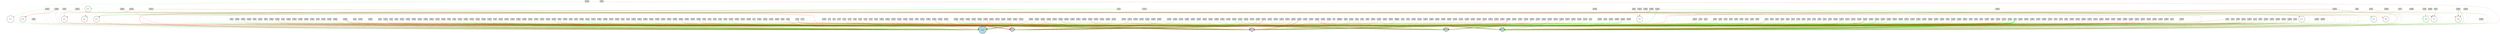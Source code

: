 digraph {
	node [fontsize=9 height=0.2 shape=circle width=0.2]
	x [fillcolor=lightgray shape=box style=filled]
	dx [fillcolor=lightgray shape=box style=filled]
	theta [fillcolor=lightgray shape=box style=filled]
	dtheta [fillcolor=lightgray shape=box style=filled]
	-5 [fillcolor=lightgray shape=box style=filled]
	-6 [fillcolor=lightgray shape=box style=filled]
	-7 [fillcolor=lightgray shape=box style=filled]
	-8 [fillcolor=lightgray shape=box style=filled]
	-9 [fillcolor=lightgray shape=box style=filled]
	-10 [fillcolor=lightgray shape=box style=filled]
	-11 [fillcolor=lightgray shape=box style=filled]
	-12 [fillcolor=lightgray shape=box style=filled]
	-13 [fillcolor=lightgray shape=box style=filled]
	-14 [fillcolor=lightgray shape=box style=filled]
	-15 [fillcolor=lightgray shape=box style=filled]
	-16 [fillcolor=lightgray shape=box style=filled]
	-17 [fillcolor=lightgray shape=box style=filled]
	-18 [fillcolor=lightgray shape=box style=filled]
	-19 [fillcolor=lightgray shape=box style=filled]
	-20 [fillcolor=lightgray shape=box style=filled]
	-21 [fillcolor=lightgray shape=box style=filled]
	-22 [fillcolor=lightgray shape=box style=filled]
	-23 [fillcolor=lightgray shape=box style=filled]
	-24 [fillcolor=lightgray shape=box style=filled]
	-25 [fillcolor=lightgray shape=box style=filled]
	-26 [fillcolor=lightgray shape=box style=filled]
	-27 [fillcolor=lightgray shape=box style=filled]
	-28 [fillcolor=lightgray shape=box style=filled]
	-29 [fillcolor=lightgray shape=box style=filled]
	-30 [fillcolor=lightgray shape=box style=filled]
	-31 [fillcolor=lightgray shape=box style=filled]
	-32 [fillcolor=lightgray shape=box style=filled]
	-33 [fillcolor=lightgray shape=box style=filled]
	-34 [fillcolor=lightgray shape=box style=filled]
	-35 [fillcolor=lightgray shape=box style=filled]
	-36 [fillcolor=lightgray shape=box style=filled]
	-37 [fillcolor=lightgray shape=box style=filled]
	-38 [fillcolor=lightgray shape=box style=filled]
	-39 [fillcolor=lightgray shape=box style=filled]
	-40 [fillcolor=lightgray shape=box style=filled]
	-41 [fillcolor=lightgray shape=box style=filled]
	-42 [fillcolor=lightgray shape=box style=filled]
	-43 [fillcolor=lightgray shape=box style=filled]
	-44 [fillcolor=lightgray shape=box style=filled]
	-45 [fillcolor=lightgray shape=box style=filled]
	-46 [fillcolor=lightgray shape=box style=filled]
	-47 [fillcolor=lightgray shape=box style=filled]
	-48 [fillcolor=lightgray shape=box style=filled]
	-49 [fillcolor=lightgray shape=box style=filled]
	-50 [fillcolor=lightgray shape=box style=filled]
	-51 [fillcolor=lightgray shape=box style=filled]
	-52 [fillcolor=lightgray shape=box style=filled]
	-53 [fillcolor=lightgray shape=box style=filled]
	-54 [fillcolor=lightgray shape=box style=filled]
	-55 [fillcolor=lightgray shape=box style=filled]
	-56 [fillcolor=lightgray shape=box style=filled]
	-57 [fillcolor=lightgray shape=box style=filled]
	-58 [fillcolor=lightgray shape=box style=filled]
	-59 [fillcolor=lightgray shape=box style=filled]
	-60 [fillcolor=lightgray shape=box style=filled]
	-61 [fillcolor=lightgray shape=box style=filled]
	-62 [fillcolor=lightgray shape=box style=filled]
	-63 [fillcolor=lightgray shape=box style=filled]
	-64 [fillcolor=lightgray shape=box style=filled]
	-65 [fillcolor=lightgray shape=box style=filled]
	-66 [fillcolor=lightgray shape=box style=filled]
	-67 [fillcolor=lightgray shape=box style=filled]
	-68 [fillcolor=lightgray shape=box style=filled]
	-69 [fillcolor=lightgray shape=box style=filled]
	-70 [fillcolor=lightgray shape=box style=filled]
	-71 [fillcolor=lightgray shape=box style=filled]
	-72 [fillcolor=lightgray shape=box style=filled]
	-73 [fillcolor=lightgray shape=box style=filled]
	-74 [fillcolor=lightgray shape=box style=filled]
	-75 [fillcolor=lightgray shape=box style=filled]
	-76 [fillcolor=lightgray shape=box style=filled]
	-77 [fillcolor=lightgray shape=box style=filled]
	-78 [fillcolor=lightgray shape=box style=filled]
	-79 [fillcolor=lightgray shape=box style=filled]
	-80 [fillcolor=lightgray shape=box style=filled]
	-81 [fillcolor=lightgray shape=box style=filled]
	-82 [fillcolor=lightgray shape=box style=filled]
	-83 [fillcolor=lightgray shape=box style=filled]
	-84 [fillcolor=lightgray shape=box style=filled]
	-85 [fillcolor=lightgray shape=box style=filled]
	-86 [fillcolor=lightgray shape=box style=filled]
	-87 [fillcolor=lightgray shape=box style=filled]
	-88 [fillcolor=lightgray shape=box style=filled]
	-89 [fillcolor=lightgray shape=box style=filled]
	-90 [fillcolor=lightgray shape=box style=filled]
	-91 [fillcolor=lightgray shape=box style=filled]
	-92 [fillcolor=lightgray shape=box style=filled]
	-93 [fillcolor=lightgray shape=box style=filled]
	-94 [fillcolor=lightgray shape=box style=filled]
	-95 [fillcolor=lightgray shape=box style=filled]
	-96 [fillcolor=lightgray shape=box style=filled]
	-97 [fillcolor=lightgray shape=box style=filled]
	-98 [fillcolor=lightgray shape=box style=filled]
	-99 [fillcolor=lightgray shape=box style=filled]
	-100 [fillcolor=lightgray shape=box style=filled]
	-101 [fillcolor=lightgray shape=box style=filled]
	-102 [fillcolor=lightgray shape=box style=filled]
	-103 [fillcolor=lightgray shape=box style=filled]
	-104 [fillcolor=lightgray shape=box style=filled]
	-105 [fillcolor=lightgray shape=box style=filled]
	-106 [fillcolor=lightgray shape=box style=filled]
	-107 [fillcolor=lightgray shape=box style=filled]
	-108 [fillcolor=lightgray shape=box style=filled]
	-109 [fillcolor=lightgray shape=box style=filled]
	-110 [fillcolor=lightgray shape=box style=filled]
	-111 [fillcolor=lightgray shape=box style=filled]
	-112 [fillcolor=lightgray shape=box style=filled]
	-113 [fillcolor=lightgray shape=box style=filled]
	-114 [fillcolor=lightgray shape=box style=filled]
	-115 [fillcolor=lightgray shape=box style=filled]
	-116 [fillcolor=lightgray shape=box style=filled]
	-117 [fillcolor=lightgray shape=box style=filled]
	-118 [fillcolor=lightgray shape=box style=filled]
	-119 [fillcolor=lightgray shape=box style=filled]
	-120 [fillcolor=lightgray shape=box style=filled]
	-121 [fillcolor=lightgray shape=box style=filled]
	-122 [fillcolor=lightgray shape=box style=filled]
	-123 [fillcolor=lightgray shape=box style=filled]
	-124 [fillcolor=lightgray shape=box style=filled]
	-125 [fillcolor=lightgray shape=box style=filled]
	-126 [fillcolor=lightgray shape=box style=filled]
	-127 [fillcolor=lightgray shape=box style=filled]
	-128 [fillcolor=lightgray shape=box style=filled]
	-129 [fillcolor=lightgray shape=box style=filled]
	-130 [fillcolor=lightgray shape=box style=filled]
	-131 [fillcolor=lightgray shape=box style=filled]
	-132 [fillcolor=lightgray shape=box style=filled]
	-133 [fillcolor=lightgray shape=box style=filled]
	-134 [fillcolor=lightgray shape=box style=filled]
	-135 [fillcolor=lightgray shape=box style=filled]
	-136 [fillcolor=lightgray shape=box style=filled]
	-137 [fillcolor=lightgray shape=box style=filled]
	-138 [fillcolor=lightgray shape=box style=filled]
	-139 [fillcolor=lightgray shape=box style=filled]
	-140 [fillcolor=lightgray shape=box style=filled]
	-141 [fillcolor=lightgray shape=box style=filled]
	-142 [fillcolor=lightgray shape=box style=filled]
	-143 [fillcolor=lightgray shape=box style=filled]
	-144 [fillcolor=lightgray shape=box style=filled]
	-145 [fillcolor=lightgray shape=box style=filled]
	-146 [fillcolor=lightgray shape=box style=filled]
	-147 [fillcolor=lightgray shape=box style=filled]
	-148 [fillcolor=lightgray shape=box style=filled]
	-149 [fillcolor=lightgray shape=box style=filled]
	-150 [fillcolor=lightgray shape=box style=filled]
	-151 [fillcolor=lightgray shape=box style=filled]
	-152 [fillcolor=lightgray shape=box style=filled]
	-153 [fillcolor=lightgray shape=box style=filled]
	-154 [fillcolor=lightgray shape=box style=filled]
	-155 [fillcolor=lightgray shape=box style=filled]
	-156 [fillcolor=lightgray shape=box style=filled]
	-157 [fillcolor=lightgray shape=box style=filled]
	-158 [fillcolor=lightgray shape=box style=filled]
	-159 [fillcolor=lightgray shape=box style=filled]
	-160 [fillcolor=lightgray shape=box style=filled]
	-161 [fillcolor=lightgray shape=box style=filled]
	-162 [fillcolor=lightgray shape=box style=filled]
	-163 [fillcolor=lightgray shape=box style=filled]
	-164 [fillcolor=lightgray shape=box style=filled]
	-165 [fillcolor=lightgray shape=box style=filled]
	-166 [fillcolor=lightgray shape=box style=filled]
	-167 [fillcolor=lightgray shape=box style=filled]
	-168 [fillcolor=lightgray shape=box style=filled]
	-169 [fillcolor=lightgray shape=box style=filled]
	-170 [fillcolor=lightgray shape=box style=filled]
	-171 [fillcolor=lightgray shape=box style=filled]
	-172 [fillcolor=lightgray shape=box style=filled]
	-173 [fillcolor=lightgray shape=box style=filled]
	-174 [fillcolor=lightgray shape=box style=filled]
	-175 [fillcolor=lightgray shape=box style=filled]
	-176 [fillcolor=lightgray shape=box style=filled]
	-177 [fillcolor=lightgray shape=box style=filled]
	-178 [fillcolor=lightgray shape=box style=filled]
	-179 [fillcolor=lightgray shape=box style=filled]
	-180 [fillcolor=lightgray shape=box style=filled]
	-181 [fillcolor=lightgray shape=box style=filled]
	-182 [fillcolor=lightgray shape=box style=filled]
	-183 [fillcolor=lightgray shape=box style=filled]
	-184 [fillcolor=lightgray shape=box style=filled]
	-185 [fillcolor=lightgray shape=box style=filled]
	-186 [fillcolor=lightgray shape=box style=filled]
	-187 [fillcolor=lightgray shape=box style=filled]
	-188 [fillcolor=lightgray shape=box style=filled]
	-189 [fillcolor=lightgray shape=box style=filled]
	-190 [fillcolor=lightgray shape=box style=filled]
	-191 [fillcolor=lightgray shape=box style=filled]
	-192 [fillcolor=lightgray shape=box style=filled]
	-193 [fillcolor=lightgray shape=box style=filled]
	-194 [fillcolor=lightgray shape=box style=filled]
	-195 [fillcolor=lightgray shape=box style=filled]
	-196 [fillcolor=lightgray shape=box style=filled]
	-197 [fillcolor=lightgray shape=box style=filled]
	-198 [fillcolor=lightgray shape=box style=filled]
	-199 [fillcolor=lightgray shape=box style=filled]
	-200 [fillcolor=lightgray shape=box style=filled]
	-201 [fillcolor=lightgray shape=box style=filled]
	-202 [fillcolor=lightgray shape=box style=filled]
	-203 [fillcolor=lightgray shape=box style=filled]
	-204 [fillcolor=lightgray shape=box style=filled]
	-205 [fillcolor=lightgray shape=box style=filled]
	-206 [fillcolor=lightgray shape=box style=filled]
	-207 [fillcolor=lightgray shape=box style=filled]
	-208 [fillcolor=lightgray shape=box style=filled]
	-209 [fillcolor=lightgray shape=box style=filled]
	-210 [fillcolor=lightgray shape=box style=filled]
	-211 [fillcolor=lightgray shape=box style=filled]
	-212 [fillcolor=lightgray shape=box style=filled]
	-213 [fillcolor=lightgray shape=box style=filled]
	-214 [fillcolor=lightgray shape=box style=filled]
	-215 [fillcolor=lightgray shape=box style=filled]
	-216 [fillcolor=lightgray shape=box style=filled]
	-217 [fillcolor=lightgray shape=box style=filled]
	-218 [fillcolor=lightgray shape=box style=filled]
	-219 [fillcolor=lightgray shape=box style=filled]
	-220 [fillcolor=lightgray shape=box style=filled]
	-221 [fillcolor=lightgray shape=box style=filled]
	-222 [fillcolor=lightgray shape=box style=filled]
	-223 [fillcolor=lightgray shape=box style=filled]
	-224 [fillcolor=lightgray shape=box style=filled]
	-225 [fillcolor=lightgray shape=box style=filled]
	-226 [fillcolor=lightgray shape=box style=filled]
	-227 [fillcolor=lightgray shape=box style=filled]
	-228 [fillcolor=lightgray shape=box style=filled]
	-229 [fillcolor=lightgray shape=box style=filled]
	-230 [fillcolor=lightgray shape=box style=filled]
	-231 [fillcolor=lightgray shape=box style=filled]
	-232 [fillcolor=lightgray shape=box style=filled]
	-233 [fillcolor=lightgray shape=box style=filled]
	-234 [fillcolor=lightgray shape=box style=filled]
	-235 [fillcolor=lightgray shape=box style=filled]
	-236 [fillcolor=lightgray shape=box style=filled]
	-237 [fillcolor=lightgray shape=box style=filled]
	-238 [fillcolor=lightgray shape=box style=filled]
	-239 [fillcolor=lightgray shape=box style=filled]
	-240 [fillcolor=lightgray shape=box style=filled]
	-241 [fillcolor=lightgray shape=box style=filled]
	-242 [fillcolor=lightgray shape=box style=filled]
	-243 [fillcolor=lightgray shape=box style=filled]
	-244 [fillcolor=lightgray shape=box style=filled]
	-245 [fillcolor=lightgray shape=box style=filled]
	-246 [fillcolor=lightgray shape=box style=filled]
	-247 [fillcolor=lightgray shape=box style=filled]
	-248 [fillcolor=lightgray shape=box style=filled]
	-249 [fillcolor=lightgray shape=box style=filled]
	-250 [fillcolor=lightgray shape=box style=filled]
	-251 [fillcolor=lightgray shape=box style=filled]
	-252 [fillcolor=lightgray shape=box style=filled]
	-253 [fillcolor=lightgray shape=box style=filled]
	-254 [fillcolor=lightgray shape=box style=filled]
	-255 [fillcolor=lightgray shape=box style=filled]
	-256 [fillcolor=lightgray shape=box style=filled]
	-257 [fillcolor=lightgray shape=box style=filled]
	-258 [fillcolor=lightgray shape=box style=filled]
	-259 [fillcolor=lightgray shape=box style=filled]
	-260 [fillcolor=lightgray shape=box style=filled]
	-261 [fillcolor=lightgray shape=box style=filled]
	-262 [fillcolor=lightgray shape=box style=filled]
	-263 [fillcolor=lightgray shape=box style=filled]
	-264 [fillcolor=lightgray shape=box style=filled]
	-265 [fillcolor=lightgray shape=box style=filled]
	-266 [fillcolor=lightgray shape=box style=filled]
	-267 [fillcolor=lightgray shape=box style=filled]
	-268 [fillcolor=lightgray shape=box style=filled]
	-269 [fillcolor=lightgray shape=box style=filled]
	-270 [fillcolor=lightgray shape=box style=filled]
	-271 [fillcolor=lightgray shape=box style=filled]
	-272 [fillcolor=lightgray shape=box style=filled]
	-273 [fillcolor=lightgray shape=box style=filled]
	-274 [fillcolor=lightgray shape=box style=filled]
	-275 [fillcolor=lightgray shape=box style=filled]
	-276 [fillcolor=lightgray shape=box style=filled]
	-277 [fillcolor=lightgray shape=box style=filled]
	-278 [fillcolor=lightgray shape=box style=filled]
	-279 [fillcolor=lightgray shape=box style=filled]
	-280 [fillcolor=lightgray shape=box style=filled]
	-281 [fillcolor=lightgray shape=box style=filled]
	-282 [fillcolor=lightgray shape=box style=filled]
	-283 [fillcolor=lightgray shape=box style=filled]
	-284 [fillcolor=lightgray shape=box style=filled]
	-285 [fillcolor=lightgray shape=box style=filled]
	-286 [fillcolor=lightgray shape=box style=filled]
	-287 [fillcolor=lightgray shape=box style=filled]
	-288 [fillcolor=lightgray shape=box style=filled]
	-289 [fillcolor=lightgray shape=box style=filled]
	-290 [fillcolor=lightgray shape=box style=filled]
	-291 [fillcolor=lightgray shape=box style=filled]
	-292 [fillcolor=lightgray shape=box style=filled]
	-293 [fillcolor=lightgray shape=box style=filled]
	-294 [fillcolor=lightgray shape=box style=filled]
	-295 [fillcolor=lightgray shape=box style=filled]
	-296 [fillcolor=lightgray shape=box style=filled]
	-297 [fillcolor=lightgray shape=box style=filled]
	-298 [fillcolor=lightgray shape=box style=filled]
	-299 [fillcolor=lightgray shape=box style=filled]
	-300 [fillcolor=lightgray shape=box style=filled]
	-301 [fillcolor=lightgray shape=box style=filled]
	-302 [fillcolor=lightgray shape=box style=filled]
	-303 [fillcolor=lightgray shape=box style=filled]
	-304 [fillcolor=lightgray shape=box style=filled]
	-305 [fillcolor=lightgray shape=box style=filled]
	-306 [fillcolor=lightgray shape=box style=filled]
	-307 [fillcolor=lightgray shape=box style=filled]
	-308 [fillcolor=lightgray shape=box style=filled]
	-309 [fillcolor=lightgray shape=box style=filled]
	-310 [fillcolor=lightgray shape=box style=filled]
	-311 [fillcolor=lightgray shape=box style=filled]
	-312 [fillcolor=lightgray shape=box style=filled]
	-313 [fillcolor=lightgray shape=box style=filled]
	-314 [fillcolor=lightgray shape=box style=filled]
	-315 [fillcolor=lightgray shape=box style=filled]
	-316 [fillcolor=lightgray shape=box style=filled]
	-317 [fillcolor=lightgray shape=box style=filled]
	-318 [fillcolor=lightgray shape=box style=filled]
	-319 [fillcolor=lightgray shape=box style=filled]
	-320 [fillcolor=lightgray shape=box style=filled]
	-321 [fillcolor=lightgray shape=box style=filled]
	-322 [fillcolor=lightgray shape=box style=filled]
	-323 [fillcolor=lightgray shape=box style=filled]
	-324 [fillcolor=lightgray shape=box style=filled]
	-325 [fillcolor=lightgray shape=box style=filled]
	-326 [fillcolor=lightgray shape=box style=filled]
	-327 [fillcolor=lightgray shape=box style=filled]
	-328 [fillcolor=lightgray shape=box style=filled]
	-329 [fillcolor=lightgray shape=box style=filled]
	-330 [fillcolor=lightgray shape=box style=filled]
	-331 [fillcolor=lightgray shape=box style=filled]
	-332 [fillcolor=lightgray shape=box style=filled]
	-333 [fillcolor=lightgray shape=box style=filled]
	-334 [fillcolor=lightgray shape=box style=filled]
	-335 [fillcolor=lightgray shape=box style=filled]
	-336 [fillcolor=lightgray shape=box style=filled]
	-337 [fillcolor=lightgray shape=box style=filled]
	-338 [fillcolor=lightgray shape=box style=filled]
	-339 [fillcolor=lightgray shape=box style=filled]
	-340 [fillcolor=lightgray shape=box style=filled]
	-341 [fillcolor=lightgray shape=box style=filled]
	-342 [fillcolor=lightgray shape=box style=filled]
	-343 [fillcolor=lightgray shape=box style=filled]
	-344 [fillcolor=lightgray shape=box style=filled]
	-345 [fillcolor=lightgray shape=box style=filled]
	-346 [fillcolor=lightgray shape=box style=filled]
	-347 [fillcolor=lightgray shape=box style=filled]
	-348 [fillcolor=lightgray shape=box style=filled]
	-349 [fillcolor=lightgray shape=box style=filled]
	-350 [fillcolor=lightgray shape=box style=filled]
	-351 [fillcolor=lightgray shape=box style=filled]
	-352 [fillcolor=lightgray shape=box style=filled]
	-353 [fillcolor=lightgray shape=box style=filled]
	-354 [fillcolor=lightgray shape=box style=filled]
	-355 [fillcolor=lightgray shape=box style=filled]
	-356 [fillcolor=lightgray shape=box style=filled]
	-357 [fillcolor=lightgray shape=box style=filled]
	-358 [fillcolor=lightgray shape=box style=filled]
	-359 [fillcolor=lightgray shape=box style=filled]
	-360 [fillcolor=lightgray shape=box style=filled]
	-361 [fillcolor=lightgray shape=box style=filled]
	-362 [fillcolor=lightgray shape=box style=filled]
	-363 [fillcolor=lightgray shape=box style=filled]
	-364 [fillcolor=lightgray shape=box style=filled]
	control [fillcolor=lightblue style=filled]
	1 [fillcolor=lightblue style=filled]
	2 [fillcolor=lightblue style=filled]
	3 [fillcolor=lightblue style=filled]
	4 [fillcolor=lightblue style=filled]
	9409 [fillcolor=white style=filled]
	9856 [fillcolor=white style=filled]
	10117 [fillcolor=white style=filled]
	9609 [fillcolor=white style=filled]
	8811 [fillcolor=white style=filled]
	8655 [fillcolor=white style=filled]
	8783 [fillcolor=white style=filled]
	7537 [fillcolor=white style=filled]
	9391 [fillcolor=white style=filled]
	9363 [fillcolor=white style=filled]
	9424 [fillcolor=white style=filled]
	9654 [fillcolor=white style=filled]
	9528 [fillcolor=white style=filled]
	x -> control [color=green penwidth=0.2185857125855998 style=solid]
	x -> 1 [color=red penwidth=0.518028433063203 style=dotted]
	x -> 2 [color=green penwidth=0.2699873868218794 style=dotted]
	x -> 3 [color=red penwidth=0.14697221022427953 style=dotted]
	x -> 4 [color=red penwidth=0.3531926529861855 style=dotted]
	dx -> 1 [color=green penwidth=0.4036857913610523 style=solid]
	dx -> 2 [color=red penwidth=0.10484199986670588 style=solid]
	dx -> 3 [color=red penwidth=0.1298276329313857 style=solid]
	theta -> 1 [color=red penwidth=0.2168270048568049 style=dotted]
	theta -> 2 [color=red penwidth=0.6210421826391125 style=solid]
	theta -> 4 [color=green penwidth=0.6672095446416926 style=dotted]
	dtheta -> control [color=red penwidth=0.16626309786115834 style=solid]
	dtheta -> 1 [color=red penwidth=0.4553805216551202 style=solid]
	dtheta -> 2 [color=red penwidth=0.19793481568960664 style=solid]
	dtheta -> 3 [color=red penwidth=0.1172499835140095 style=dotted]
	dtheta -> 4 [color=red penwidth=0.14971930332470967 style=solid]
	-5 -> control [color=green penwidth=0.2415111176784646 style=solid]
	-5 -> 1 [color=green penwidth=0.2087681399527438 style=dotted]
	-5 -> 2 [color=red penwidth=0.6316201989078872 style=dotted]
	-5 -> 3 [color=green penwidth=0.9259580873673968 style=solid]
	-6 -> control [color=red penwidth=0.4350654567882465 style=solid]
	-6 -> 2 [color=green penwidth=0.7190169599429035 style=dotted]
	-6 -> 3 [color=red penwidth=0.3847776409454988 style=dotted]
	-7 -> control [color=green penwidth=0.25669768461111275 style=solid]
	-7 -> 1 [color=green penwidth=0.1991855011005938 style=dotted]
	-7 -> 2 [color=green penwidth=0.191426563455672 style=dotted]
	-7 -> 3 [color=green penwidth=0.371253621355099 style=dotted]
	-7 -> 4 [color=red penwidth=0.1529114570765019 style=dotted]
	-8 -> control [color=green penwidth=0.2214691583443569 style=dotted]
	-8 -> 1 [color=green penwidth=0.536480327552962 style=dotted]
	-8 -> 2 [color=red penwidth=0.40496234602894343 style=dotted]
	-8 -> 3 [color=red penwidth=0.37592431321243547 style=dotted]
	-8 -> 4 [color=red penwidth=0.3552211755112291 style=dotted]
	-9 -> 1 [color=green penwidth=0.303492658882123 style=dotted]
	-9 -> 2 [color=red penwidth=0.6949699050759366 style=solid]
	-9 -> 3 [color=green penwidth=4.9092876775287895 style=solid]
	-9 -> 4 [color=green penwidth=1.3377630814415806 style=solid]
	-10 -> control [color=red penwidth=0.2714368369694713 style=solid]
	-11 -> control [color=green penwidth=0.37708552121807737 style=dotted]
	-11 -> 1 [color=red penwidth=0.19554238935626597 style=solid]
	-11 -> 2 [color=red penwidth=0.31999948252166177 style=dotted]
	-11 -> 3 [color=green penwidth=0.2473544776199214 style=solid]
	-11 -> 4 [color=green penwidth=0.17178326774433045 style=dotted]
	-12 -> 1 [color=green penwidth=0.1757568575006415 style=solid]
	-12 -> 3 [color=green penwidth=0.1922965162431753 style=solid]
	-12 -> 4 [color=red penwidth=0.7363582847297959 style=dotted]
	-13 -> 2 [color=red penwidth=0.4105303547643674 style=solid]
	-13 -> 3 [color=red penwidth=0.12413147860493351 style=dotted]
	-13 -> 4 [color=red penwidth=0.42601009918983834 style=solid]
	-14 -> control [color=red penwidth=0.24208578838712322 style=dotted]
	-14 -> 1 [color=green penwidth=0.21339162198313238 style=solid]
	-14 -> 4 [color=green penwidth=0.6848807936360306 style=solid]
	-15 -> control [color=green penwidth=0.1969694174701735 style=solid]
	-15 -> 1 [color=red penwidth=0.66273836786657 style=dotted]
	-15 -> 3 [color=red penwidth=0.36042715441073225 style=solid]
	-15 -> 4 [color=red penwidth=0.8239461637737023 style=solid]
	-16 -> control [color=green penwidth=0.32852129879317116 style=solid]
	-16 -> 2 [color=red penwidth=0.14204951954229733 style=dotted]
	-16 -> 3 [color=red penwidth=0.18990276578697018 style=dotted]
	-16 -> 4 [color=green penwidth=0.3515611173136164 style=solid]
	-17 -> control [color=green penwidth=0.3581670385201794 style=solid]
	-17 -> 1 [color=red penwidth=0.11907364833293616 style=solid]
	-17 -> 2 [color=red penwidth=0.5908142990783084 style=dotted]
	-17 -> 3 [color=green penwidth=0.31253188828990575 style=solid]
	-17 -> 4 [color=green penwidth=0.41936010478192176 style=solid]
	-18 -> control [color=green penwidth=0.15227402336712942 style=dotted]
	-18 -> 1 [color=red penwidth=0.6453864241032056 style=solid]
	-18 -> 3 [color=green penwidth=0.9532472957558784 style=dotted]
	-18 -> 4 [color=red penwidth=0.26481269823335685 style=dotted]
	-19 -> control [color=red penwidth=0.5689422065662064 style=solid]
	-19 -> 1 [color=green penwidth=0.3888090498999144 style=dotted]
	-19 -> 2 [color=red penwidth=0.28348649136426085 style=dotted]
	-19 -> 3 [color=red penwidth=0.30768330857065057 style=solid]
	-19 -> 4 [color=red penwidth=0.2741823214585484 style=dotted]
	-20 -> control [color=green penwidth=0.2780052619662472 style=solid]
	-20 -> 1 [color=red penwidth=0.7599194148365697 style=solid]
	-20 -> 2 [color=red penwidth=0.19747501877095586 style=dotted]
	-20 -> 3 [color=red penwidth=0.1464567651768109 style=dotted]
	-20 -> 4 [color=green penwidth=0.532601471672219 style=dotted]
	-21 -> control [color=green penwidth=0.3036861790187675 style=dotted]
	-21 -> 1 [color=green penwidth=0.27652329767296513 style=dotted]
	-21 -> 2 [color=red penwidth=0.3932766191074164 style=solid]
	-21 -> 3 [color=green penwidth=0.21836583222342548 style=solid]
	-21 -> 4 [color=green penwidth=0.12165723682579241 style=solid]
	-22 -> control [color=green penwidth=0.3326586381101087 style=solid]
	-22 -> 1 [color=green penwidth=0.2617091555249592 style=dotted]
	-22 -> 2 [color=green penwidth=0.19866482554710274 style=dotted]
	-22 -> 3 [color=green penwidth=0.12729263064184473 style=solid]
	-23 -> control [color=green penwidth=0.18800189039316084 style=dotted]
	-23 -> 1 [color=green penwidth=0.17519871697253456 style=solid]
	-23 -> 2 [color=red penwidth=0.46821727196664387 style=solid]
	-23 -> 3 [color=green penwidth=0.14785411831359707 style=solid]
	-23 -> 4 [color=red penwidth=0.3971730417178887 style=dotted]
	-24 -> control [color=red penwidth=0.24390473591977732 style=dotted]
	-24 -> 1 [color=green penwidth=0.5209712397960456 style=dotted]
	-24 -> 2 [color=red penwidth=0.549882124476449 style=dotted]
	-24 -> 3 [color=green penwidth=0.6214651794099183 style=solid]
	-24 -> 4 [color=red penwidth=0.4366141743027758 style=dotted]
	-25 -> control [color=red penwidth=0.21693578107156763 style=dotted]
	-25 -> 3 [color=red penwidth=0.27741476763992107 style=solid]
	-25 -> 4 [color=green penwidth=1.124007900056669 style=dotted]
	-26 -> control [color=red penwidth=0.11521578883923173 style=dotted]
	-26 -> 1 [color=red penwidth=0.13389368070116933 style=dotted]
	-26 -> 2 [color=green penwidth=0.22271505274588888 style=solid]
	-26 -> 3 [color=red penwidth=0.356819235219793 style=solid]
	-26 -> 4 [color=green penwidth=0.4109705247279998 style=dotted]
	-27 -> control [color=green penwidth=0.16758020261250006 style=solid]
	-27 -> 1 [color=green penwidth=0.17343944452446142 style=dotted]
	-27 -> 2 [color=green penwidth=0.5836138009739188 style=dotted]
	-27 -> 3 [color=red penwidth=0.4852501825360249 style=dotted]
	-27 -> 4 [color=green penwidth=0.6107529878478759 style=solid]
	-28 -> control [color=red penwidth=0.2329844560755207 style=solid]
	-28 -> 2 [color=green penwidth=0.35281901079605016 style=dotted]
	-28 -> 4 [color=red penwidth=0.5462271722297108 style=solid]
	-29 -> control [color=green penwidth=0.31233104148625485 style=dotted]
	-29 -> 2 [color=red penwidth=0.1857209377958639 style=dotted]
	-29 -> 3 [color=green penwidth=0.2380913762886593 style=dotted]
	-29 -> 4 [color=green penwidth=0.17563357182046457 style=solid]
	-30 -> control [color=red penwidth=0.664129497837902 style=dotted]
	-30 -> 1 [color=green penwidth=1.2159245371464071 style=dotted]
	-30 -> 2 [color=red penwidth=0.2623975979333611 style=solid]
	-30 -> 3 [color=green penwidth=0.5375566214026485 style=solid]
	-30 -> 4 [color=red penwidth=0.3495100917117725 style=dotted]
	-31 -> control [color=green penwidth=0.15529340463029345 style=dotted]
	-31 -> 1 [color=green penwidth=0.4382289656879179 style=solid]
	-31 -> 3 [color=red penwidth=0.14371936261649784 style=dotted]
	-31 -> 4 [color=green penwidth=0.7203981731192503 style=solid]
	-32 -> control [color=green penwidth=0.5139199592791442 style=dotted]
	-32 -> 1 [color=green penwidth=0.278758708197391 style=dotted]
	-32 -> 2 [color=green penwidth=0.4034199914469532 style=solid]
	-32 -> 3 [color=green penwidth=0.26912867099020166 style=dotted]
	-32 -> 4 [color=red penwidth=0.43684595922126335 style=dotted]
	-33 -> control [color=green penwidth=0.34515216536453225 style=dotted]
	-33 -> 1 [color=green penwidth=0.22341879179366345 style=dotted]
	-33 -> 2 [color=red penwidth=0.11277729927319867 style=solid]
	-33 -> 3 [color=red penwidth=0.15586174747450998 style=solid]
	-33 -> 4 [color=green penwidth=0.21563898461263434 style=solid]
	-34 -> control [color=green penwidth=0.12811313145335104 style=solid]
	-34 -> 1 [color=green penwidth=0.5483357855791204 style=dotted]
	-34 -> 2 [color=green penwidth=0.11801899542081114 style=dotted]
	-34 -> 3 [color=red penwidth=0.28289926712150826 style=dotted]
	-34 -> 4 [color=green penwidth=0.29817270091625014 style=solid]
	-35 -> 1 [color=red penwidth=0.21067714947691446 style=dotted]
	-35 -> 2 [color=red penwidth=0.103540927031068 style=solid]
	-35 -> 4 [color=green penwidth=0.6130558678450994 style=solid]
	-36 -> control [color=green penwidth=0.1501920183665471 style=dotted]
	-36 -> 1 [color=red penwidth=0.19207236925495758 style=dotted]
	-36 -> 2 [color=red penwidth=0.1583099089336753 style=dotted]
	-36 -> 3 [color=red penwidth=0.23160174498820668 style=dotted]
	-36 -> 4 [color=green penwidth=0.7094777263211288 style=dotted]
	-37 -> control [color=red penwidth=0.248226802174655 style=solid]
	-37 -> 1 [color=green penwidth=0.42204165168239116 style=solid]
	-37 -> 2 [color=green penwidth=0.23758719679515541 style=solid]
	-37 -> 3 [color=red penwidth=0.14576381916062478 style=dotted]
	-37 -> 4 [color=green penwidth=0.18367269595521515 style=solid]
	-38 -> 1 [color=red penwidth=0.11690486560184062 style=solid]
	-38 -> 3 [color=red penwidth=0.2966870439171231 style=dotted]
	-38 -> 4 [color=green penwidth=0.7794391832261132 style=solid]
	-39 -> 1 [color=red penwidth=0.6750752380852608 style=dotted]
	-39 -> 2 [color=red penwidth=0.7219201608871156 style=dotted]
	-39 -> 3 [color=red penwidth=0.3708711503104667 style=dotted]
	-40 -> 1 [color=green penwidth=0.2709811978120098 style=dotted]
	-40 -> 2 [color=green penwidth=0.3213351502826339 style=solid]
	-40 -> 3 [color=green penwidth=0.2703250969002865 style=dotted]
	-41 -> 1 [color=red penwidth=0.4319298209204 style=solid]
	-41 -> 2 [color=green penwidth=0.39707273579012603 style=solid]
	-41 -> 3 [color=green penwidth=0.36247678145026974 style=solid]
	-41 -> 4 [color=green penwidth=0.4617580558765494 style=solid]
	-42 -> control [color=green penwidth=0.46447213684659727 style=solid]
	-42 -> 2 [color=red penwidth=0.32015707283069333 style=dotted]
	-42 -> 3 [color=green penwidth=0.11406483794602945 style=dotted]
	-42 -> 4 [color=red penwidth=0.17702873014757414 style=dotted]
	-43 -> control [color=red penwidth=0.17262659803610814 style=dotted]
	-43 -> 1 [color=green penwidth=0.7181374097163888 style=solid]
	-43 -> 2 [color=red penwidth=0.8141103652081815 style=dotted]
	-43 -> 4 [color=green penwidth=0.11374241471707741 style=dotted]
	-44 -> control [color=green penwidth=0.8076740670361844 style=solid]
	-44 -> 1 [color=red penwidth=0.32028291823604077 style=dotted]
	-44 -> 2 [color=red penwidth=0.36419445892118385 style=dotted]
	-44 -> 4 [color=red penwidth=0.1966766373506062 style=solid]
	-45 -> control [color=green penwidth=0.5209758455530855 style=dotted]
	-45 -> 2 [color=green penwidth=0.6124750356270298 style=dotted]
	-45 -> 3 [color=green penwidth=0.27298045522217185 style=solid]
	-45 -> 4 [color=green penwidth=0.2038195678178746 style=solid]
	-46 -> control [color=red penwidth=0.18084557545528093 style=dotted]
	-46 -> 1 [color=red penwidth=0.3778474336310441 style=solid]
	-46 -> 2 [color=green penwidth=0.151676179461175 style=dotted]
	-46 -> 4 [color=green penwidth=0.5194947052109671 style=dotted]
	-47 -> 1 [color=red penwidth=0.2575609444096899 style=dotted]
	-47 -> 2 [color=red penwidth=0.39329322148728385 style=solid]
	-47 -> 3 [color=green penwidth=0.226694727316443 style=dotted]
	-48 -> 1 [color=green penwidth=0.2965465008655766 style=solid]
	-48 -> 2 [color=green penwidth=0.11597274243231107 style=solid]
	-49 -> control [color=red penwidth=0.31382260927515826 style=solid]
	-49 -> 1 [color=green penwidth=0.44493729664619663 style=solid]
	-49 -> 2 [color=green penwidth=0.24183809790707642 style=dotted]
	-49 -> 3 [color=red penwidth=0.28664725742761965 style=dotted]
	-49 -> 4 [color=green penwidth=0.45449441140660296 style=solid]
	-50 -> control [color=green penwidth=0.22612825562042677 style=solid]
	-50 -> 1 [color=red penwidth=0.24150106385761916 style=dotted]
	-50 -> 2 [color=red penwidth=0.3593731042619588 style=dotted]
	-50 -> 3 [color=green penwidth=0.3974718898139509 style=solid]
	-50 -> 4 [color=red penwidth=0.23303719323941413 style=dotted]
	-51 -> control [color=red penwidth=0.333072894204656 style=solid]
	-51 -> 1 [color=green penwidth=0.9286706002574462 style=dotted]
	-51 -> 2 [color=red penwidth=0.10345209406468872 style=solid]
	-51 -> 3 [color=red penwidth=0.7913701270602084 style=solid]
	-51 -> 4 [color=green penwidth=0.19964782411442172 style=solid]
	-52 -> control [color=green penwidth=0.2975770321704786 style=solid]
	-52 -> 1 [color=red penwidth=0.47368021527112925 style=solid]
	-52 -> 3 [color=red penwidth=0.2945878857326264 style=solid]
	-53 -> control [color=green penwidth=0.2883999283987929 style=dotted]
	-53 -> 1 [color=red penwidth=0.19820715453253468 style=solid]
	-53 -> 2 [color=red penwidth=0.1690474988269169 style=dotted]
	-53 -> 3 [color=green penwidth=1.2156011947307033 style=solid]
	-54 -> control [color=green penwidth=0.27041068744018054 style=solid]
	-54 -> 1 [color=green penwidth=0.20145157670824293 style=solid]
	-54 -> 2 [color=red penwidth=0.5844815643256249 style=solid]
	-54 -> 4 [color=green penwidth=0.3098802144220484 style=dotted]
	-55 -> control [color=green penwidth=0.14866403809775036 style=dotted]
	-55 -> 1 [color=green penwidth=0.12839443047967453 style=solid]
	-55 -> 2 [color=green penwidth=0.3784986921617596 style=solid]
	-55 -> 3 [color=red penwidth=0.17487871880747013 style=dotted]
	-56 -> control [color=red penwidth=0.20243815260345288 style=dotted]
	-56 -> 1 [color=green penwidth=0.5366650977673424 style=dotted]
	-56 -> 2 [color=red penwidth=0.21023910111400482 style=dotted]
	-56 -> 3 [color=red penwidth=0.24605878745225565 style=dotted]
	-56 -> 4 [color=red penwidth=0.42667511148386206 style=dotted]
	-57 -> control [color=red penwidth=0.12999887845219846 style=solid]
	-57 -> 1 [color=red penwidth=0.18567373969747836 style=dotted]
	-57 -> 2 [color=green penwidth=0.18929913526768188 style=dotted]
	-57 -> 3 [color=green penwidth=0.24631001474785583 style=solid]
	-57 -> 4 [color=red penwidth=0.5294521232289363 style=dotted]
	-58 -> control [color=red penwidth=0.25116063433419267 style=solid]
	-58 -> 2 [color=red penwidth=0.356256731181378 style=solid]
	-58 -> 3 [color=green penwidth=0.5146594485021452 style=dotted]
	-58 -> 4 [color=green penwidth=0.19364722409711976 style=solid]
	-59 -> control [color=red penwidth=0.4134724311894501 style=solid]
	-59 -> 1 [color=red penwidth=0.7157760120652721 style=solid]
	-59 -> 3 [color=green penwidth=0.6412440048841415 style=solid]
	-60 -> control [color=green penwidth=0.2339729742594828 style=solid]
	-60 -> 1 [color=red penwidth=0.3852563320595507 style=solid]
	-60 -> 2 [color=green penwidth=0.1957850204614926 style=dotted]
	-60 -> 3 [color=green penwidth=0.6284984479768626 style=dotted]
	-60 -> 4 [color=green penwidth=0.6259496810661457 style=dotted]
	-61 -> 1 [color=red penwidth=0.32120038535033957 style=dotted]
	-61 -> 3 [color=red penwidth=0.40216114898060706 style=solid]
	-62 -> control [color=green penwidth=0.3947896342891759 style=solid]
	-62 -> 1 [color=green penwidth=0.5513990837717848 style=dotted]
	-62 -> 2 [color=green penwidth=0.12399121250826983 style=dotted]
	-62 -> 3 [color=red penwidth=0.3124887218918152 style=solid]
	-62 -> 4 [color=red penwidth=0.23357179743406742 style=dotted]
	-63 -> control [color=green penwidth=0.28168786166302195 style=solid]
	-63 -> 1 [color=red penwidth=0.6576552425586892 style=dotted]
	-63 -> 2 [color=green penwidth=0.22507527882616482 style=dotted]
	-63 -> 3 [color=red penwidth=0.4131446183109003 style=solid]
	-63 -> 4 [color=green penwidth=0.7828773433426157 style=solid]
	-64 -> control [color=red penwidth=0.11197771360511932 style=dotted]
	-64 -> 1 [color=green penwidth=0.37089597397786267 style=dotted]
	-64 -> 2 [color=green penwidth=0.36888159335479886 style=solid]
	-64 -> 3 [color=red penwidth=1.4985925839181207 style=dotted]
	-65 -> 2 [color=green penwidth=0.11906141239147064 style=dotted]
	-65 -> 3 [color=green penwidth=0.6318855982294453 style=dotted]
	-65 -> 4 [color=green penwidth=0.4402054532429507 style=dotted]
	-66 -> control [color=red penwidth=0.3278630505478044 style=solid]
	-66 -> 1 [color=green penwidth=0.4357800693897338 style=dotted]
	-66 -> 3 [color=red penwidth=0.3055275069442258 style=solid]
	-66 -> 4 [color=green penwidth=0.29534107324982056 style=dotted]
	-67 -> 1 [color=red penwidth=0.6287799900438585 style=solid]
	-67 -> 3 [color=green penwidth=0.2948625044784331 style=solid]
	-67 -> 4 [color=red penwidth=0.4236576631501747 style=dotted]
	-68 -> 1 [color=red penwidth=0.13188335242773272 style=solid]
	-68 -> 2 [color=green penwidth=0.16183206873399472 style=solid]
	-68 -> 3 [color=green penwidth=0.6669393158735663 style=solid]
	-69 -> control [color=red penwidth=0.17431034730859535 style=solid]
	-69 -> 2 [color=green penwidth=0.3686453796831528 style=solid]
	-69 -> 3 [color=green penwidth=0.8147061252473424 style=solid]
	-70 -> control [color=green penwidth=0.164642128239286 style=dotted]
	-70 -> 3 [color=red penwidth=0.1961943395824291 style=dotted]
	-70 -> 4 [color=green penwidth=0.39464852328343714 style=solid]
	-71 -> control [color=green penwidth=0.5762086552993612 style=solid]
	-71 -> 1 [color=red penwidth=0.7670259146683104 style=dotted]
	-71 -> 2 [color=green penwidth=0.11882993401169817 style=dotted]
	-71 -> 3 [color=green penwidth=0.40564267693767453 style=dotted]
	-72 -> 2 [color=green penwidth=0.20643790306888837 style=solid]
	-72 -> 3 [color=green penwidth=0.5204916717698225 style=dotted]
	-72 -> 4 [color=red penwidth=0.4253691540956679 style=solid]
	-73 -> control [color=green penwidth=0.48309194425363255 style=solid]
	-73 -> 2 [color=green penwidth=0.16935693938805313 style=dotted]
	-73 -> 3 [color=green penwidth=0.24132152253608008 style=solid]
	-73 -> 4 [color=green penwidth=0.1365909884655433 style=solid]
	-74 -> 1 [color=red penwidth=0.24693698584771015 style=dotted]
	-74 -> 2 [color=red penwidth=0.42108680641035534 style=solid]
	-74 -> 3 [color=green penwidth=0.7944223513874641 style=dotted]
	-74 -> 4 [color=green penwidth=0.25450554545537507 style=solid]
	-75 -> control [color=red penwidth=0.3307646435101427 style=solid]
	-75 -> 1 [color=red penwidth=0.5135971502691675 style=solid]
	-75 -> 2 [color=red penwidth=0.21144898381958188 style=dotted]
	-75 -> 3 [color=red penwidth=1.412288617391954 style=solid]
	-75 -> 4 [color=red penwidth=0.27405199968605193 style=dotted]
	-76 -> control [color=green penwidth=0.25115441398196847 style=dotted]
	-76 -> 2 [color=red penwidth=0.459011665728289 style=dotted]
	-76 -> 4 [color=red penwidth=0.20613744735600636 style=solid]
	-77 -> control [color=green penwidth=0.33353051838226067 style=solid]
	-77 -> 1 [color=red penwidth=0.6905084057072192 style=dotted]
	-77 -> 2 [color=green penwidth=0.2613136458112353 style=solid]
	-77 -> 3 [color=green penwidth=0.5013010872786549 style=dotted]
	-77 -> 4 [color=green penwidth=0.24571993948683413 style=solid]
	-78 -> control [color=red penwidth=0.18204907820423677 style=solid]
	-78 -> 1 [color=green penwidth=0.1014271653033066 style=dotted]
	-78 -> 3 [color=green penwidth=0.20658875561133683 style=solid]
	-79 -> control [color=red penwidth=0.2376375490098639 style=solid]
	-79 -> 1 [color=red penwidth=0.5235520398179209 style=dotted]
	-79 -> 2 [color=red penwidth=0.4050654215806576 style=solid]
	-79 -> 3 [color=green penwidth=0.4477894287923796 style=dotted]
	-79 -> 4 [color=green penwidth=0.2843364986550613 style=solid]
	-80 -> control [color=green penwidth=0.1250580218560614 style=solid]
	-80 -> 1 [color=green penwidth=0.6385901321206002 style=solid]
	-80 -> 2 [color=green penwidth=0.23058593229191965 style=solid]
	-80 -> 3 [color=red penwidth=0.3137778652284061 style=solid]
	-80 -> 4 [color=red penwidth=0.2482373772191103 style=dotted]
	-81 -> control [color=green penwidth=0.21944813642246058 style=solid]
	-81 -> 1 [color=red penwidth=0.34312342398826423 style=dotted]
	-81 -> 2 [color=green penwidth=0.22117950928928512 style=dotted]
	-81 -> 4 [color=red penwidth=0.12230137890295273 style=dotted]
	-82 -> control [color=green penwidth=0.27928397329770527 style=dotted]
	-82 -> 1 [color=red penwidth=0.31504265796858755 style=dotted]
	-82 -> 2 [color=red penwidth=0.2805907990264319 style=dotted]
	-82 -> 4 [color=red penwidth=0.15672205277148538 style=dotted]
	-83 -> control [color=red penwidth=0.2572537577742534 style=solid]
	-83 -> 1 [color=red penwidth=0.3945165808627543 style=solid]
	-83 -> 2 [color=green penwidth=0.23885272612421776 style=dotted]
	-83 -> 3 [color=green penwidth=0.9142542974251375 style=solid]
	-83 -> 4 [color=red penwidth=0.28473725572489866 style=dotted]
	-84 -> control [color=green penwidth=0.2665920315240805 style=dotted]
	-84 -> 1 [color=green penwidth=0.6345563346186724 style=dotted]
	-84 -> 2 [color=green penwidth=0.38514725382767945 style=dotted]
	-84 -> 3 [color=red penwidth=0.20916357146379783 style=dotted]
	-84 -> 4 [color=green penwidth=0.26360886380153525 style=dotted]
	-85 -> 1 [color=green penwidth=0.21692083457036943 style=solid]
	-85 -> 4 [color=green penwidth=0.38776193342328025 style=solid]
	-86 -> control [color=green penwidth=0.14272213319172666 style=dotted]
	-86 -> 1 [color=red penwidth=0.17096570467139874 style=dotted]
	-86 -> 2 [color=red penwidth=0.19178504981996713 style=dotted]
	-87 -> control [color=red penwidth=0.3432124444889777 style=solid]
	-87 -> 1 [color=red penwidth=0.2454678785639432 style=dotted]
	-87 -> 2 [color=green penwidth=0.5278842913335382 style=solid]
	-88 -> 1 [color=green penwidth=0.6491740917330354 style=dotted]
	-88 -> 2 [color=green penwidth=0.18837428206201115 style=solid]
	-88 -> 3 [color=red penwidth=0.7320077710412588 style=dotted]
	-88 -> 4 [color=green penwidth=0.1939794480169763 style=solid]
	-89 -> control [color=red penwidth=0.20828560195271495 style=dotted]
	-89 -> 1 [color=red penwidth=0.1521771145891209 style=dotted]
	-89 -> 2 [color=red penwidth=0.3268916113220337 style=solid]
	-89 -> 3 [color=red penwidth=0.2958097315427898 style=dotted]
	-89 -> 4 [color=red penwidth=0.5024628904123036 style=solid]
	-90 -> control [color=green penwidth=0.19986654271040846 style=solid]
	-90 -> 1 [color=green penwidth=0.3578146799737061 style=dotted]
	-90 -> 2 [color=red penwidth=0.12843188594475863 style=dotted]
	-90 -> 3 [color=red penwidth=0.3229244150710285 style=solid]
	-90 -> 4 [color=green penwidth=0.2500196115258695 style=dotted]
	-91 -> control [color=green penwidth=0.24112006602298236 style=dotted]
	-91 -> 2 [color=green penwidth=0.12120839478682904 style=solid]
	-91 -> 3 [color=red penwidth=0.25422538666385913 style=dotted]
	-91 -> 4 [color=red penwidth=0.39234526366381317 style=solid]
	-92 -> control [color=green penwidth=0.3439041455522396 style=solid]
	-92 -> 2 [color=green penwidth=0.669280352026247 style=dotted]
	-92 -> 3 [color=green penwidth=0.3630971088860151 style=solid]
	-92 -> 4 [color=green penwidth=0.11419107854974345 style=dotted]
	-93 -> control [color=red penwidth=0.15964740619161039 style=dotted]
	-93 -> 1 [color=red penwidth=0.3420805353076166 style=solid]
	-93 -> 3 [color=red penwidth=0.26089901151405565 style=solid]
	-93 -> 4 [color=green penwidth=0.22638507432827396 style=solid]
	-94 -> control [color=green penwidth=0.8487900716959552 style=solid]
	-94 -> 1 [color=green penwidth=0.19891423792369622 style=dotted]
	-94 -> 2 [color=green penwidth=0.23845780140257852 style=dotted]
	-94 -> 4 [color=green penwidth=0.2550526454425043 style=solid]
	-95 -> control [color=red penwidth=0.13580154048101267 style=dotted]
	-95 -> 3 [color=red penwidth=0.2914378390048554 style=dotted]
	-95 -> 4 [color=red penwidth=0.2818397299994191 style=solid]
	-96 -> 1 [color=green penwidth=0.3617513669284136 style=dotted]
	-96 -> 2 [color=green penwidth=0.17426869491870722 style=dotted]
	-96 -> 3 [color=green penwidth=0.22908766890126434 style=solid]
	-96 -> 4 [color=red penwidth=0.4509021483776623 style=solid]
	-97 -> control [color=green penwidth=0.13407311804193603 style=dotted]
	-97 -> 2 [color=green penwidth=0.20704570030624708 style=dotted]
	-97 -> 3 [color=red penwidth=0.2318865725429229 style=dotted]
	-98 -> control [color=red penwidth=0.8279313573880139 style=dotted]
	-98 -> 1 [color=red penwidth=0.14304736808380203 style=dotted]
	-98 -> 3 [color=green penwidth=0.4655084958185981 style=solid]
	-98 -> 4 [color=red penwidth=0.13714901500945736 style=dotted]
	-99 -> control [color=green penwidth=0.26590460933436 style=dotted]
	-99 -> 2 [color=red penwidth=0.9503541090589444 style=dotted]
	-100 -> control [color=red penwidth=0.39995136706922885 style=solid]
	-100 -> 1 [color=red penwidth=0.28053029788054223 style=dotted]
	-100 -> 2 [color=red penwidth=0.6766475683459896 style=solid]
	-100 -> 3 [color=green penwidth=0.8305035958213495 style=solid]
	-101 -> control [color=green penwidth=0.25652030503132495 style=dotted]
	-101 -> 2 [color=green penwidth=0.3925678134954893 style=dotted]
	-101 -> 3 [color=green penwidth=0.46011785214531287 style=dotted]
	-101 -> 4 [color=green penwidth=0.2072338292010444 style=dotted]
	-102 -> control [color=red penwidth=0.7309045087181323 style=dotted]
	-102 -> 2 [color=green penwidth=0.17396646823457537 style=solid]
	-102 -> 3 [color=green penwidth=0.23334903017652397 style=solid]
	-102 -> 4 [color=green penwidth=0.1217197916686905 style=dotted]
	-103 -> control [color=red penwidth=0.40608044658974063 style=solid]
	-103 -> 1 [color=green penwidth=0.20842894376160553 style=dotted]
	-103 -> 2 [color=green penwidth=0.9259951163718589 style=solid]
	-103 -> 4 [color=green penwidth=0.10665820029664726 style=dotted]
	-104 -> control [color=red penwidth=0.15962183169058922 style=solid]
	-104 -> 1 [color=red penwidth=0.21092523242861055 style=dotted]
	-104 -> 2 [color=red penwidth=0.8013900765854899 style=solid]
	-104 -> 3 [color=red penwidth=0.6518858743155544 style=solid]
	-104 -> 4 [color=green penwidth=0.28490632808713234 style=solid]
	-105 -> control [color=red penwidth=0.8187693701242766 style=solid]
	-105 -> 1 [color=green penwidth=0.21412539853295587 style=dotted]
	-105 -> 3 [color=red penwidth=0.1505353282023827 style=solid]
	-105 -> 4 [color=red penwidth=0.3905214939023339 style=dotted]
	-106 -> control [color=green penwidth=0.7195375723180116 style=solid]
	-106 -> 2 [color=red penwidth=0.36113056005179445 style=solid]
	-106 -> 4 [color=red penwidth=0.23699331505356813 style=dotted]
	-107 -> control [color=green penwidth=0.5487203616724394 style=dotted]
	-107 -> 1 [color=red penwidth=1.0298975983190413 style=dotted]
	-107 -> 3 [color=green penwidth=0.6570735093516373 style=dotted]
	-107 -> 4 [color=red penwidth=0.3653521087311107 style=dotted]
	-108 -> control [color=red penwidth=0.5377408273092188 style=solid]
	-108 -> 2 [color=red penwidth=0.17782979361676027 style=solid]
	-108 -> 3 [color=red penwidth=0.34183626838959735 style=solid]
	-108 -> 4 [color=green penwidth=0.10536096814797001 style=solid]
	-109 -> control [color=green penwidth=0.3177708534564684 style=dotted]
	-109 -> 1 [color=green penwidth=0.11261989759914987 style=dotted]
	-109 -> 2 [color=red penwidth=0.7424842166211351 style=solid]
	-109 -> 3 [color=green penwidth=0.20767585959609597 style=dotted]
	-109 -> 4 [color=green penwidth=0.6827935865590132 style=dotted]
	-110 -> control [color=green penwidth=0.3094358280586126 style=solid]
	-110 -> 1 [color=red penwidth=0.18875980238994156 style=dotted]
	-110 -> 2 [color=green penwidth=0.299594805078815 style=dotted]
	-110 -> 3 [color=green penwidth=0.1357016651315198 style=solid]
	-110 -> 4 [color=green penwidth=0.39232089070623943 style=dotted]
	-111 -> control [color=green penwidth=0.2993074075909079 style=dotted]
	-111 -> 2 [color=green penwidth=0.42471325973533713 style=dotted]
	-111 -> 3 [color=red penwidth=0.3239078541105529 style=solid]
	-111 -> 4 [color=red penwidth=0.21944012692121878 style=solid]
	-112 -> control [color=green penwidth=0.23951373997477482 style=solid]
	-112 -> 1 [color=green penwidth=0.21003663180086546 style=dotted]
	-112 -> 2 [color=green penwidth=0.3417874335361957 style=solid]
	-112 -> 3 [color=red penwidth=0.1694625537315289 style=solid]
	-112 -> 4 [color=green penwidth=0.11439626793354568 style=solid]
	-113 -> control [color=green penwidth=0.21107478468176816 style=dotted]
	-113 -> 1 [color=red penwidth=0.36079780739143563 style=dotted]
	-113 -> 2 [color=red penwidth=0.17290911675970377 style=dotted]
	-113 -> 3 [color=red penwidth=0.40078938623325977 style=dotted]
	-113 -> 4 [color=green penwidth=0.2591521436723929 style=solid]
	-114 -> control [color=red penwidth=0.8536552921031754 style=dotted]
	-114 -> 2 [color=red penwidth=0.2804351266176808 style=solid]
	-114 -> 4 [color=red penwidth=0.2957757509614536 style=dotted]
	-115 -> 1 [color=red penwidth=0.8056974077614657 style=solid]
	-115 -> 2 [color=red penwidth=0.31473475403586115 style=dotted]
	-115 -> 3 [color=red penwidth=0.13794618275006176 style=solid]
	-115 -> 4 [color=red penwidth=0.26013330662327794 style=dotted]
	-116 -> control [color=red penwidth=0.4068873796848571 style=dotted]
	-116 -> 1 [color=green penwidth=0.21263258509198368 style=solid]
	-116 -> 2 [color=green penwidth=0.21344023682490104 style=solid]
	-116 -> 3 [color=green penwidth=0.2280812173364369 style=dotted]
	-116 -> 4 [color=red penwidth=0.15411544268666538 style=solid]
	-117 -> 1 [color=red penwidth=0.638001279201357 style=solid]
	-117 -> 2 [color=red penwidth=0.7293925323172907 style=solid]
	-117 -> 3 [color=red penwidth=0.4405963441496442 style=solid]
	-117 -> 4 [color=red penwidth=0.2218882850075803 style=solid]
	-118 -> control [color=green penwidth=0.6838563823540339 style=solid]
	-118 -> 1 [color=red penwidth=0.38057273973063177 style=solid]
	-118 -> 2 [color=green penwidth=0.4389313067751537 style=solid]
	-118 -> 3 [color=red penwidth=0.5646234009298358 style=dotted]
	-118 -> 4 [color=red penwidth=0.23636249458519884 style=solid]
	-119 -> control [color=red penwidth=0.3797142201696627 style=dotted]
	-119 -> 1 [color=red penwidth=0.21940053397344855 style=solid]
	-119 -> 2 [color=green penwidth=1.063952319777029 style=solid]
	-119 -> 3 [color=green penwidth=0.32760193576780156 style=dotted]
	-119 -> 4 [color=green penwidth=0.6554746013982495 style=solid]
	-120 -> control [color=green penwidth=1.336449684249964 style=dotted]
	-120 -> 1 [color=red penwidth=0.3753758076362901 style=dotted]
	-120 -> 2 [color=green penwidth=0.6225663536491322 style=solid]
	-120 -> 4 [color=red penwidth=0.9581559992800761 style=dotted]
	-121 -> control [color=green penwidth=0.2028523569479716 style=dotted]
	-121 -> 1 [color=red penwidth=0.16881119945559567 style=dotted]
	-121 -> 2 [color=red penwidth=0.20168820280148095 style=solid]
	-121 -> 3 [color=green penwidth=0.11098209112399908 style=dotted]
	-121 -> 4 [color=green penwidth=0.8267310468033521 style=solid]
	-122 -> control [color=red penwidth=0.4483589214314181 style=solid]
	-122 -> 1 [color=red penwidth=0.6035709840628627 style=dotted]
	-122 -> 2 [color=red penwidth=0.4481363647065467 style=solid]
	-122 -> 4 [color=green penwidth=0.7017447352589158 style=dotted]
	-123 -> control [color=green penwidth=0.3793688419222444 style=dotted]
	-123 -> 1 [color=red penwidth=0.5883441863899689 style=solid]
	-123 -> 2 [color=green penwidth=0.1680439340667116 style=solid]
	-123 -> 3 [color=red penwidth=0.218906759511914 style=solid]
	-124 -> control [color=red penwidth=0.4515032953829389 style=dotted]
	-124 -> 1 [color=red penwidth=0.34087823283015783 style=dotted]
	-124 -> 2 [color=green penwidth=0.10561532236346387 style=dotted]
	-124 -> 4 [color=green penwidth=0.4396708732304576 style=dotted]
	-125 -> 2 [color=green penwidth=0.5718402935599828 style=dotted]
	-125 -> 3 [color=red penwidth=0.7045350450341017 style=dotted]
	-125 -> 4 [color=green penwidth=0.3356381343602782 style=dotted]
	-126 -> 2 [color=green penwidth=0.6430276911998769 style=dotted]
	-126 -> 3 [color=green penwidth=0.7322912942173679 style=solid]
	-126 -> 4 [color=green penwidth=0.8705699304673467 style=dotted]
	-127 -> control [color=green penwidth=0.14070960413637526 style=solid]
	-127 -> 2 [color=green penwidth=0.41098353186008896 style=dotted]
	-127 -> 3 [color=green penwidth=0.2753574446927939 style=dotted]
	-127 -> 4 [color=green penwidth=0.7590949917344304 style=dotted]
	-128 -> control [color=green penwidth=0.3503095196118906 style=dotted]
	-128 -> 1 [color=red penwidth=0.2748260580714695 style=dotted]
	-128 -> 2 [color=red penwidth=0.43568359227928466 style=dotted]
	-128 -> 3 [color=red penwidth=0.4579315708611599 style=solid]
	-128 -> 4 [color=red penwidth=0.3899066900121624 style=solid]
	-129 -> 1 [color=green penwidth=0.4518138955817552 style=solid]
	-129 -> 2 [color=green penwidth=0.5964907794255931 style=solid]
	-129 -> 3 [color=red penwidth=0.524199202258054 style=solid]
	-129 -> 4 [color=red penwidth=0.5071681773171384 style=solid]
	-130 -> 1 [color=red penwidth=0.5821478842175981 style=dotted]
	-130 -> 3 [color=red penwidth=0.2877533987149604 style=solid]
	-131 -> control [color=red penwidth=0.18198759018549016 style=solid]
	-131 -> 1 [color=green penwidth=0.3089282309040444 style=dotted]
	-131 -> 2 [color=red penwidth=0.20925983106422708 style=dotted]
	-131 -> 3 [color=red penwidth=0.3704793744028938 style=solid]
	-131 -> 4 [color=green penwidth=0.2520135313222992 style=solid]
	-132 -> 2 [color=green penwidth=0.2836938182621128 style=solid]
	-132 -> 3 [color=green penwidth=0.12278441375986549 style=dotted]
	-132 -> 4 [color=red penwidth=0.32740867794137996 style=dotted]
	-133 -> control [color=red penwidth=0.5192149571648649 style=solid]
	-133 -> 1 [color=green penwidth=0.43254229619275586 style=dotted]
	-133 -> 2 [color=red penwidth=0.8227838004021957 style=solid]
	-133 -> 3 [color=green penwidth=0.23250919586145152 style=dotted]
	-133 -> 4 [color=red penwidth=0.10422763407138425 style=solid]
	-134 -> control [color=red penwidth=0.24972842689466876 style=dotted]
	-134 -> 1 [color=red penwidth=0.23281970676199948 style=dotted]
	-134 -> 3 [color=green penwidth=0.4407073879507658 style=dotted]
	-134 -> 4 [color=red penwidth=0.40202489931767726 style=solid]
	-135 -> control [color=red penwidth=0.4747112863199381 style=dotted]
	-135 -> 1 [color=red penwidth=0.3467048573916534 style=dotted]
	-135 -> 2 [color=red penwidth=0.12037628534179258 style=dotted]
	-135 -> 3 [color=green penwidth=0.14098701799823732 style=solid]
	-136 -> control [color=red penwidth=0.17868190721231147 style=solid]
	-136 -> 1 [color=green penwidth=0.5600622308665127 style=dotted]
	-136 -> 2 [color=green penwidth=0.274818715567312 style=solid]
	-136 -> 3 [color=green penwidth=0.12262172485836942 style=dotted]
	-136 -> 4 [color=red penwidth=0.4030533829726791 style=dotted]
	-137 -> control [color=green penwidth=0.49472299001988884 style=dotted]
	-137 -> 1 [color=green penwidth=0.21022738173291455 style=solid]
	-137 -> 2 [color=green penwidth=0.1996502501654064 style=dotted]
	-137 -> 3 [color=green penwidth=0.4533305673854733 style=dotted]
	-138 -> control [color=green penwidth=0.4258974794217574 style=solid]
	-138 -> 1 [color=red penwidth=0.15056298665903606 style=dotted]
	-138 -> 3 [color=red penwidth=0.1723655369822056 style=solid]
	-139 -> control [color=red penwidth=0.1672664852726496 style=dotted]
	-139 -> 1 [color=green penwidth=0.2565889312752317 style=solid]
	-139 -> 2 [color=green penwidth=0.511358321738724 style=dotted]
	-139 -> 3 [color=red penwidth=0.8661193424774088 style=dotted]
	-139 -> 4 [color=green penwidth=0.20388177033609156 style=dotted]
	-140 -> 1 [color=green penwidth=0.24255086808185405 style=solid]
	-140 -> 2 [color=green penwidth=0.4123382389172028 style=solid]
	-140 -> 3 [color=red penwidth=0.3243223222393534 style=solid]
	-140 -> 4 [color=red penwidth=0.41950710387875745 style=dotted]
	-141 -> 1 [color=red penwidth=0.6247912023723312 style=solid]
	-141 -> 3 [color=red penwidth=0.5615117247033338 style=solid]
	-141 -> 4 [color=green penwidth=0.9042214227678883 style=solid]
	-142 -> 1 [color=red penwidth=0.1403577535880139 style=solid]
	-142 -> 2 [color=red penwidth=0.25234990644881117 style=dotted]
	-142 -> 3 [color=red penwidth=0.18047783553729302 style=solid]
	-143 -> control [color=red penwidth=0.3933951359751502 style=solid]
	-143 -> 1 [color=red penwidth=0.35096697749360717 style=dotted]
	-143 -> 2 [color=red penwidth=0.773425350130113 style=dotted]
	-143 -> 3 [color=green penwidth=0.23173793567262452 style=solid]
	-143 -> 4 [color=green penwidth=0.20539069352159828 style=solid]
	-144 -> control [color=red penwidth=0.6583078060631683 style=dotted]
	-144 -> 1 [color=red penwidth=0.1640775653586925 style=solid]
	-144 -> 2 [color=red penwidth=0.6688097862158764 style=dotted]
	-144 -> 3 [color=green penwidth=0.47780952444616753 style=dotted]
	-144 -> 4 [color=red penwidth=0.21320157123161446 style=dotted]
	-145 -> control [color=green penwidth=0.29982729069991687 style=dotted]
	-145 -> 2 [color=red penwidth=0.5336882621298678 style=dotted]
	-145 -> 3 [color=red penwidth=0.8238403440244999 style=dotted]
	-145 -> 4 [color=red penwidth=0.5862762468967347 style=dotted]
	-146 -> control [color=green penwidth=0.1339035194248001 style=dotted]
	-146 -> 1 [color=green penwidth=0.3696434224758427 style=solid]
	-146 -> 2 [color=red penwidth=0.3379920532407253 style=solid]
	-146 -> 3 [color=red penwidth=0.23892564001267186 style=dotted]
	-147 -> control [color=green penwidth=0.4332084868327828 style=solid]
	-147 -> 1 [color=red penwidth=0.4194940832994988 style=solid]
	-147 -> 2 [color=red penwidth=0.8751862550525887 style=dotted]
	-147 -> 3 [color=red penwidth=0.13724672932417536 style=dotted]
	-147 -> 4 [color=red penwidth=0.3693866237963688 style=solid]
	-148 -> control [color=red penwidth=0.5716722124143552 style=dotted]
	-148 -> 1 [color=red penwidth=1.2589099523073801 style=solid]
	-148 -> 2 [color=red penwidth=0.2109712066656686 style=dotted]
	-148 -> 3 [color=red penwidth=0.534258292964208 style=solid]
	-148 -> 4 [color=green penwidth=0.2827891371484804 style=dotted]
	-149 -> control [color=green penwidth=0.6302402747291255 style=dotted]
	-149 -> 1 [color=red penwidth=0.3357381107735157 style=solid]
	-149 -> 2 [color=red penwidth=0.49235041976672556 style=dotted]
	-149 -> 3 [color=red penwidth=0.45438698205449857 style=dotted]
	-149 -> 4 [color=red penwidth=0.11830735495579514 style=dotted]
	-150 -> control [color=red penwidth=0.24655949728889365 style=solid]
	-150 -> 1 [color=green penwidth=0.4559255827399108 style=solid]
	-150 -> 2 [color=red penwidth=0.26514855745511556 style=dotted]
	-150 -> 3 [color=green penwidth=0.1316152184554646 style=dotted]
	-150 -> 4 [color=green penwidth=0.5458421550493936 style=dotted]
	-151 -> control [color=red penwidth=0.2633109221725124 style=dotted]
	-151 -> 1 [color=green penwidth=0.24597541675866805 style=solid]
	-151 -> 2 [color=red penwidth=0.32146738558514093 style=dotted]
	-151 -> 3 [color=green penwidth=0.23951274106543757 style=solid]
	-151 -> 4 [color=red penwidth=0.3224536892520883 style=dotted]
	-152 -> control [color=red penwidth=0.14694778326581226 style=solid]
	-152 -> 1 [color=green penwidth=0.11741437577347806 style=dotted]
	-152 -> 2 [color=red penwidth=0.6126047603352672 style=solid]
	-152 -> 4 [color=red penwidth=0.11412602536704859 style=solid]
	-153 -> control [color=red penwidth=0.33608241114506743 style=dotted]
	-153 -> 1 [color=green penwidth=0.27586728694138585 style=dotted]
	-153 -> 2 [color=green penwidth=0.12894634949338848 style=dotted]
	-153 -> 3 [color=red penwidth=0.12748827584634218 style=solid]
	-154 -> control [color=red penwidth=0.49965666648536766 style=solid]
	-154 -> 1 [color=green penwidth=0.11745528680496102 style=solid]
	-154 -> 2 [color=red penwidth=0.668642221254041 style=dotted]
	-154 -> 3 [color=red penwidth=0.988576538024501 style=dotted]
	-154 -> 4 [color=red penwidth=0.10245390437825913 style=dotted]
	-155 -> control [color=red penwidth=0.6754735370212038 style=solid]
	-155 -> 1 [color=red penwidth=0.5097403119764639 style=solid]
	-155 -> 2 [color=green penwidth=0.2304931926650484 style=dotted]
	-155 -> 4 [color=red penwidth=0.1125748893056145 style=solid]
	-156 -> control [color=red penwidth=0.7834446847541705 style=solid]
	-156 -> 1 [color=red penwidth=0.2680668030768317 style=solid]
	-156 -> 2 [color=green penwidth=0.4196546216939486 style=solid]
	-156 -> 3 [color=red penwidth=0.8597346754761084 style=dotted]
	-156 -> 4 [color=red penwidth=0.2610144462266112 style=dotted]
	-157 -> control [color=green penwidth=0.16755611744817658 style=dotted]
	-157 -> 1 [color=green penwidth=0.30654861221088736 style=dotted]
	-157 -> 3 [color=red penwidth=0.5149765892494085 style=solid]
	-157 -> 4 [color=green penwidth=0.32031117146711435 style=dotted]
	-158 -> control [color=red penwidth=0.20617004877772954 style=solid]
	-158 -> 1 [color=red penwidth=0.15551561803925995 style=dotted]
	-158 -> 3 [color=green penwidth=0.31100989834678106 style=solid]
	-158 -> 4 [color=red penwidth=0.5528220587908868 style=dotted]
	-159 -> control [color=red penwidth=0.592915447034977 style=dotted]
	-159 -> 1 [color=red penwidth=0.1093981373678008 style=dotted]
	-159 -> 3 [color=red penwidth=0.7441224515888815 style=solid]
	-159 -> 4 [color=red penwidth=0.1130065530136149 style=dotted]
	-160 -> 1 [color=green penwidth=0.44488320986605345 style=solid]
	-160 -> 2 [color=red penwidth=0.39120541279775733 style=dotted]
	-160 -> 3 [color=green penwidth=0.11461820572236603 style=solid]
	-160 -> 4 [color=green penwidth=0.32461228213881754 style=dotted]
	-161 -> control [color=red penwidth=0.36013770550750734 style=dotted]
	-161 -> 1 [color=green penwidth=0.3478563401331547 style=solid]
	-161 -> 2 [color=green penwidth=0.24872079791682142 style=solid]
	-161 -> 3 [color=green penwidth=0.1325087174374999 style=solid]
	-161 -> 4 [color=green penwidth=0.45445735996759784 style=dotted]
	-162 -> control [color=red penwidth=0.7989555924028143 style=dotted]
	-162 -> 1 [color=red penwidth=0.13724023109291106 style=solid]
	-162 -> 2 [color=green penwidth=1.2091943650884627 style=solid]
	-162 -> 3 [color=red penwidth=1.0678245618503832 style=dotted]
	-162 -> 4 [color=red penwidth=0.815034316604463 style=dotted]
	-163 -> control [color=red penwidth=0.1953509929281555 style=dotted]
	-163 -> 1 [color=red penwidth=0.5822570387098202 style=dotted]
	-163 -> 2 [color=red penwidth=0.23791523454071478 style=dotted]
	-163 -> 4 [color=red penwidth=0.22009599062070487 style=dotted]
	-164 -> control [color=red penwidth=0.31571108006539517 style=dotted]
	-164 -> 1 [color=green penwidth=0.3374753049002185 style=solid]
	-164 -> 2 [color=red penwidth=0.7969506973679248 style=dotted]
	-164 -> 3 [color=green penwidth=0.14955647991269094 style=dotted]
	-164 -> 4 [color=green penwidth=0.44822176964482874 style=dotted]
	-165 -> 1 [color=green penwidth=0.38271920984686303 style=solid]
	-165 -> 3 [color=green penwidth=0.31494522122171387 style=solid]
	-165 -> 4 [color=red penwidth=0.2902665068113438 style=dotted]
	-166 -> control [color=red penwidth=0.19597781991754204 style=dotted]
	-166 -> 1 [color=red penwidth=0.6643978345168359 style=solid]
	-166 -> 3 [color=red penwidth=0.3353712433249304 style=solid]
	-166 -> 4 [color=green penwidth=0.26690942116755 style=dotted]
	-167 -> control [color=green penwidth=0.29680937369242044 style=solid]
	-167 -> 1 [color=red penwidth=0.21726773523476028 style=solid]
	-167 -> 2 [color=green penwidth=0.1336399668829517 style=solid]
	-167 -> 3 [color=green penwidth=0.46897177103740817 style=solid]
	-167 -> 4 [color=red penwidth=0.1674042276816038 style=dotted]
	-168 -> control [color=green penwidth=0.3406720057877327 style=solid]
	-168 -> 1 [color=red penwidth=0.10273819703549592 style=solid]
	-168 -> 2 [color=green penwidth=0.47170541119645193 style=solid]
	-168 -> 3 [color=red penwidth=0.6701766337279832 style=dotted]
	-168 -> 4 [color=red penwidth=0.10203067976908442 style=dotted]
	-169 -> control [color=red penwidth=0.5862664762467185 style=dotted]
	-169 -> 2 [color=green penwidth=0.21827030561343866 style=solid]
	-169 -> 3 [color=red penwidth=0.10961069232552974 style=solid]
	-170 -> control [color=green penwidth=0.9642080169633745 style=solid]
	-170 -> 1 [color=green penwidth=0.6867900971880588 style=dotted]
	-170 -> 2 [color=red penwidth=0.19732676251438086 style=dotted]
	-170 -> 4 [color=green penwidth=0.1719346639406898 style=solid]
	-171 -> control [color=green penwidth=0.1829409429336022 style=solid]
	-171 -> 1 [color=red penwidth=0.13206788439681133 style=dotted]
	-171 -> 3 [color=green penwidth=0.12663383793582642 style=solid]
	-172 -> control [color=green penwidth=0.516396809159358 style=solid]
	-172 -> 1 [color=red penwidth=1.526397880467132 style=dotted]
	-172 -> 2 [color=green penwidth=0.2680245307111978 style=dotted]
	-172 -> 4 [color=red penwidth=0.3205150789955025 style=solid]
	-173 -> control [color=red penwidth=0.5288173852909992 style=dotted]
	-173 -> 1 [color=green penwidth=0.21563881764282805 style=solid]
	-173 -> 2 [color=red penwidth=0.164869744902015 style=dotted]
	-173 -> 3 [color=green penwidth=0.10963769050540331 style=dotted]
	-173 -> 4 [color=green penwidth=0.19366884716217497 style=dotted]
	-174 -> control [color=green penwidth=0.7537709753610439 style=solid]
	-174 -> 1 [color=green penwidth=0.5097295926041815 style=dotted]
	-174 -> 2 [color=green penwidth=0.6052977052369298 style=dotted]
	-174 -> 3 [color=green penwidth=0.15488113282838117 style=solid]
	-174 -> 4 [color=green penwidth=0.16031640888906312 style=solid]
	-175 -> control [color=red penwidth=0.10653247877301622 style=dotted]
	-175 -> 1 [color=green penwidth=0.5074748018787336 style=solid]
	-175 -> 2 [color=green penwidth=0.1636521339784519 style=dotted]
	-175 -> 3 [color=green penwidth=0.6034413038167222 style=solid]
	-175 -> 4 [color=red penwidth=0.24248534238377117 style=solid]
	-176 -> control [color=red penwidth=0.2675908033406891 style=solid]
	-176 -> 1 [color=green penwidth=0.7023074268426696 style=dotted]
	-176 -> 2 [color=green penwidth=0.12068042623351974 style=solid]
	-176 -> 3 [color=green penwidth=0.4086954941487033 style=solid]
	-176 -> 4 [color=red penwidth=0.1812087804511266 style=solid]
	-177 -> control [color=green penwidth=0.19412262319657028 style=solid]
	-177 -> 1 [color=green penwidth=0.1409307053698716 style=dotted]
	-177 -> 2 [color=red penwidth=0.7328393362776212 style=dotted]
	-178 -> control [color=green penwidth=0.40328173138184775 style=solid]
	-178 -> 2 [color=red penwidth=0.19352605251857452 style=solid]
	-178 -> 3 [color=green penwidth=0.6389334992868596 style=dotted]
	-178 -> 4 [color=red penwidth=1.2939702136173539 style=solid]
	-179 -> control [color=red penwidth=0.17745560522967413 style=solid]
	-179 -> 1 [color=red penwidth=0.30328679666525404 style=solid]
	-179 -> 2 [color=red penwidth=0.32640235369127246 style=solid]
	-179 -> 3 [color=green penwidth=0.2711300114034868 style=dotted]
	-179 -> 4 [color=red penwidth=0.11627243141285656 style=dotted]
	-180 -> control [color=green penwidth=0.4843505876953976 style=dotted]
	-180 -> 1 [color=green penwidth=0.16878061467275457 style=solid]
	-180 -> 2 [color=red penwidth=0.2342508988181012 style=dotted]
	-180 -> 3 [color=red penwidth=0.12331251136174531 style=dotted]
	-180 -> 4 [color=red penwidth=0.24969687645764146 style=dotted]
	-181 -> control [color=green penwidth=0.2828249557570346 style=dotted]
	-181 -> 2 [color=green penwidth=0.20208253629122122 style=solid]
	-181 -> 3 [color=green penwidth=0.17957071836605978 style=dotted]
	-181 -> 4 [color=green penwidth=1.065942226979219 style=dotted]
	-182 -> control [color=green penwidth=0.13591650414943024 style=dotted]
	-182 -> 1 [color=red penwidth=0.456481679685351 style=solid]
	-182 -> 2 [color=green penwidth=0.3462799820130794 style=solid]
	-182 -> 3 [color=green penwidth=0.3722257779805602 style=dotted]
	-183 -> control [color=red penwidth=0.1319235610373146 style=solid]
	-183 -> 1 [color=red penwidth=0.1909896888825398 style=solid]
	-183 -> 2 [color=green penwidth=0.3862561425315819 style=solid]
	-183 -> 3 [color=red penwidth=0.4726807163046286 style=dotted]
	-183 -> 4 [color=green penwidth=0.19674986114960197 style=solid]
	-184 -> 1 [color=green penwidth=0.1883185000038014 style=dotted]
	-184 -> 2 [color=red penwidth=0.5543835976997071 style=solid]
	-184 -> 3 [color=red penwidth=0.2410415770700167 style=dotted]
	-184 -> 4 [color=green penwidth=0.23192723373898075 style=solid]
	-185 -> control [color=green penwidth=0.11740971082907178 style=dotted]
	-185 -> 1 [color=red penwidth=0.30983718233803614 style=solid]
	-185 -> 2 [color=red penwidth=0.17063866408026623 style=dotted]
	-185 -> 4 [color=red penwidth=0.28331890332053566 style=solid]
	-186 -> control [color=red penwidth=0.2774394752120468 style=dotted]
	-186 -> 1 [color=green penwidth=0.18095201300184505 style=solid]
	-186 -> 2 [color=green penwidth=0.1549543417511562 style=solid]
	-186 -> 3 [color=green penwidth=0.12711119725702427 style=dotted]
	-186 -> 4 [color=red penwidth=0.11521118101453137 style=dotted]
	-187 -> control [color=red penwidth=0.29237522149423256 style=dotted]
	-187 -> 1 [color=green penwidth=0.28728568361703066 style=solid]
	-187 -> 3 [color=green penwidth=0.7460100746035688 style=solid]
	-187 -> 4 [color=red penwidth=0.21553908156987317 style=dotted]
	-188 -> 2 [color=red penwidth=0.4855604276266563 style=solid]
	-188 -> 4 [color=red penwidth=0.5063625438489608 style=solid]
	-189 -> control [color=green penwidth=0.20186257682817157 style=solid]
	-189 -> 1 [color=green penwidth=0.15028253608026904 style=solid]
	-189 -> 2 [color=red penwidth=0.17279613871128108 style=solid]
	-189 -> 3 [color=green penwidth=0.18761007266105065 style=solid]
	-189 -> 4 [color=green penwidth=0.2846584494851754 style=dotted]
	-190 -> control [color=red penwidth=0.4203420876870758 style=solid]
	-190 -> 1 [color=red penwidth=0.16796716266901468 style=dotted]
	-190 -> 3 [color=green penwidth=0.18517539941196404 style=solid]
	-190 -> 4 [color=green penwidth=0.13537213066657144 style=solid]
	-191 -> 2 [color=red penwidth=0.5695297415977439 style=solid]
	-191 -> 3 [color=green penwidth=0.12334084949003009 style=dotted]
	-191 -> 4 [color=red penwidth=0.22877775114100485 style=dotted]
	-192 -> control [color=green penwidth=0.12376457980274364 style=dotted]
	-192 -> 1 [color=red penwidth=0.3534165256985604 style=dotted]
	-192 -> 2 [color=red penwidth=0.11602288864647545 style=dotted]
	-192 -> 4 [color=red penwidth=0.6007185192674863 style=dotted]
	-193 -> control [color=green penwidth=0.427066199869647 style=dotted]
	-193 -> 1 [color=green penwidth=0.3729940562731088 style=solid]
	-193 -> 3 [color=red penwidth=0.3412200796966488 style=dotted]
	-194 -> control [color=green penwidth=0.20991971561391964 style=dotted]
	-194 -> 1 [color=green penwidth=0.9701189621161621 style=solid]
	-194 -> 2 [color=red penwidth=0.20986949888001116 style=solid]
	-194 -> 4 [color=red penwidth=0.22204674424958326 style=solid]
	-195 -> control [color=green penwidth=0.622910884671526 style=dotted]
	-195 -> 1 [color=red penwidth=0.5794276973690099 style=dotted]
	-195 -> 2 [color=green penwidth=0.5201778643215678 style=solid]
	-195 -> 3 [color=red penwidth=0.6143883674697072 style=dotted]
	-196 -> control [color=green penwidth=0.10406868610887411 style=solid]
	-196 -> 1 [color=green penwidth=0.4331592435361593 style=solid]
	-196 -> 2 [color=green penwidth=0.6133047439182243 style=dotted]
	-196 -> 3 [color=green penwidth=0.42302152668726056 style=solid]
	-197 -> control [color=green penwidth=0.12773423266368655 style=dotted]
	-197 -> 1 [color=green penwidth=0.32245745593386177 style=solid]
	-197 -> 2 [color=green penwidth=0.19075658248858002 style=solid]
	-197 -> 4 [color=red penwidth=0.14643304322433753 style=solid]
	-198 -> control [color=red penwidth=0.3954947042050472 style=dotted]
	-198 -> 1 [color=red penwidth=0.20469851149720586 style=solid]
	-198 -> 2 [color=green penwidth=0.23267924760384326 style=dotted]
	-198 -> 3 [color=green penwidth=0.4052236701750077 style=solid]
	-198 -> 4 [color=red penwidth=0.22999174982454992 style=dotted]
	-199 -> control [color=green penwidth=0.11146442618475105 style=solid]
	-199 -> 3 [color=red penwidth=0.1385260880451304 style=solid]
	-199 -> 4 [color=green penwidth=0.27654739391587524 style=dotted]
	-200 -> control [color=red penwidth=0.13973299534995798 style=dotted]
	-200 -> 1 [color=red penwidth=0.1377163374093623 style=solid]
	-200 -> 2 [color=green penwidth=0.6090632756382315 style=solid]
	-200 -> 3 [color=red penwidth=0.724633220769091 style=solid]
	-200 -> 4 [color=red penwidth=0.4308687246274383 style=solid]
	-201 -> 1 [color=red penwidth=0.4046780821106498 style=dotted]
	-201 -> 3 [color=red penwidth=0.2638863025282274 style=dotted]
	-201 -> 4 [color=red penwidth=0.2187026726217059 style=solid]
	-202 -> control [color=green penwidth=0.34528184632904857 style=dotted]
	-202 -> 1 [color=green penwidth=0.1664911213928525 style=solid]
	-202 -> 2 [color=red penwidth=0.13792315991918125 style=solid]
	-203 -> 1 [color=red penwidth=0.15051436138324228 style=solid]
	-203 -> 2 [color=red penwidth=0.27975671861267837 style=dotted]
	-203 -> 4 [color=red penwidth=0.4483559696855288 style=dotted]
	-204 -> control [color=green penwidth=0.2101431328340897 style=dotted]
	-204 -> 1 [color=green penwidth=0.18708678452311983 style=solid]
	-204 -> 2 [color=green penwidth=0.5949461633178653 style=solid]
	-205 -> control [color=red penwidth=0.10916094328764597 style=dotted]
	-205 -> 1 [color=green penwidth=0.40753724646842304 style=solid]
	-205 -> 2 [color=green penwidth=0.3932189331358986 style=solid]
	-206 -> control [color=red penwidth=0.2624623289131458 style=dotted]
	-206 -> 1 [color=red penwidth=0.5982378319742578 style=solid]
	-206 -> 2 [color=red penwidth=0.26615703813315694 style=dotted]
	-206 -> 4 [color=green penwidth=0.2170316872969878 style=dotted]
	-207 -> control [color=green penwidth=0.23257646605848392 style=dotted]
	-207 -> 1 [color=green penwidth=0.4681430738660237 style=dotted]
	-207 -> 2 [color=green penwidth=0.30921518843912443 style=dotted]
	-207 -> 3 [color=green penwidth=0.40883739099364147 style=dotted]
	-207 -> 4 [color=green penwidth=0.382260712605093 style=solid]
	-208 -> 1 [color=green penwidth=0.16032584884849965 style=solid]
	-208 -> 2 [color=green penwidth=0.39038839749862253 style=dotted]
	-208 -> 3 [color=green penwidth=0.626284798325645 style=dotted]
	-208 -> 4 [color=green penwidth=0.7379691120876831 style=dotted]
	-209 -> control [color=red penwidth=0.15468318039871976 style=dotted]
	-209 -> 1 [color=red penwidth=0.19970187718543336 style=solid]
	-209 -> 4 [color=green penwidth=0.7377225151621585 style=dotted]
	-210 -> control [color=red penwidth=0.1339999999142601 style=dotted]
	-210 -> 1 [color=red penwidth=0.2249090651767736 style=dotted]
	-210 -> 2 [color=green penwidth=0.20642013600816295 style=solid]
	-210 -> 3 [color=green penwidth=0.16963616189038055 style=dotted]
	-210 -> 4 [color=green penwidth=0.19216283493092512 style=dotted]
	-211 -> control [color=red penwidth=0.10045931534282074 style=solid]
	-211 -> 1 [color=green penwidth=0.4454225916553922 style=solid]
	-211 -> 2 [color=green penwidth=0.1894102879816265 style=dotted]
	-211 -> 3 [color=green penwidth=1.0724596626642215 style=solid]
	-212 -> control [color=green penwidth=0.15898135920444023 style=dotted]
	-212 -> 1 [color=green penwidth=0.1730543916494428 style=dotted]
	-212 -> 3 [color=red penwidth=0.38094150870813026 style=solid]
	-212 -> 4 [color=green penwidth=0.3416779109507416 style=solid]
	-213 -> control [color=red penwidth=0.24525408905894414 style=dotted]
	-213 -> 1 [color=red penwidth=0.7123207620188529 style=dotted]
	-213 -> 2 [color=red penwidth=0.20914943993753243 style=dotted]
	-213 -> 4 [color=red penwidth=0.38346658607312656 style=dotted]
	-214 -> control [color=green penwidth=1.7130379837685827 style=solid]
	-214 -> 2 [color=green penwidth=0.17605496152196354 style=dotted]
	-214 -> 3 [color=green penwidth=0.43810668665809094 style=solid]
	-214 -> 4 [color=red penwidth=0.29290295056426197 style=dotted]
	-215 -> 1 [color=green penwidth=0.2693680037012558 style=solid]
	-215 -> 2 [color=red penwidth=0.14997620507412904 style=solid]
	-215 -> 4 [color=green penwidth=0.42674675960665875 style=dotted]
	-216 -> control [color=green penwidth=1.6495141591908318 style=solid]
	-216 -> 1 [color=red penwidth=0.13009285104898966 style=solid]
	-216 -> 2 [color=red penwidth=0.23135319859205916 style=dotted]
	-216 -> 3 [color=red penwidth=0.5840040712191514 style=solid]
	-216 -> 4 [color=green penwidth=0.2900830986375691 style=solid]
	-217 -> control [color=green penwidth=0.47529384009205333 style=solid]
	-217 -> 1 [color=red penwidth=0.24075088174833065 style=dotted]
	-217 -> 3 [color=green penwidth=0.15564895893789882 style=solid]
	-217 -> 4 [color=green penwidth=0.16430580866370392 style=solid]
	-218 -> 2 [color=green penwidth=0.4427308201979119 style=dotted]
	-218 -> 3 [color=red penwidth=0.18098698106388825 style=solid]
	-219 -> control [color=green penwidth=0.3067986513264451 style=solid]
	-219 -> 1 [color=red penwidth=0.3991533217914416 style=dotted]
	-219 -> 4 [color=red penwidth=0.38032986995839446 style=solid]
	-220 -> control [color=green penwidth=0.661057923850779 style=solid]
	-220 -> 1 [color=red penwidth=0.1131976365716544 style=solid]
	-220 -> 3 [color=green penwidth=0.3564099098801272 style=solid]
	-221 -> control [color=green penwidth=0.39055122225927164 style=solid]
	-221 -> 1 [color=red penwidth=0.10693585465674356 style=dotted]
	-221 -> 2 [color=red penwidth=0.4631533510335064 style=dotted]
	-221 -> 4 [color=red penwidth=0.5375196091813296 style=dotted]
	-222 -> control [color=green penwidth=0.11797970180509108 style=solid]
	-222 -> 1 [color=red penwidth=0.10020545409035521 style=solid]
	-222 -> 2 [color=red penwidth=0.14004101921696374 style=dotted]
	-222 -> 3 [color=red penwidth=0.46024153331355877 style=dotted]
	-222 -> 4 [color=red penwidth=0.30536846203574486 style=solid]
	-223 -> control [color=red penwidth=0.31842711894382125 style=solid]
	-223 -> 1 [color=red penwidth=0.49711167681707524 style=solid]
	-223 -> 2 [color=green penwidth=0.2246825176329243 style=solid]
	-223 -> 3 [color=red penwidth=0.7692292500493918 style=dotted]
	-223 -> 4 [color=green penwidth=0.12172319421773284 style=solid]
	-224 -> control [color=red penwidth=0.13794570000049758 style=dotted]
	-224 -> 1 [color=green penwidth=0.4797327359263974 style=solid]
	-224 -> 2 [color=green penwidth=0.9522107240472406 style=solid]
	-224 -> 3 [color=green penwidth=0.6057530964367471 style=solid]
	-224 -> 4 [color=green penwidth=0.23747102972343562 style=solid]
	-225 -> control [color=green penwidth=0.22457181844428603 style=solid]
	-225 -> 1 [color=red penwidth=0.13846022319393425 style=dotted]
	-225 -> 2 [color=red penwidth=0.2933466257453294 style=solid]
	-225 -> 4 [color=red penwidth=0.2727665601886631 style=dotted]
	-226 -> control [color=red penwidth=0.42951315360835707 style=dotted]
	-226 -> 1 [color=red penwidth=0.792212394003019 style=solid]
	-226 -> 2 [color=green penwidth=0.5761524584486193 style=solid]
	-226 -> 4 [color=red penwidth=0.37118602691298574 style=dotted]
	-227 -> control [color=red penwidth=0.3765706365402023 style=solid]
	-227 -> 1 [color=red penwidth=0.45972719374531823 style=solid]
	-227 -> 3 [color=green penwidth=0.2077438372799591 style=dotted]
	-227 -> 4 [color=green penwidth=0.1707859864929715 style=solid]
	-228 -> control [color=red penwidth=0.35205163442114995 style=dotted]
	-228 -> 1 [color=red penwidth=0.12340147159443111 style=solid]
	-228 -> 2 [color=green penwidth=0.6100314698183195 style=solid]
	-228 -> 3 [color=red penwidth=0.13399146338759976 style=solid]
	-228 -> 4 [color=green penwidth=1.4801514758330456 style=solid]
	-229 -> control [color=green penwidth=0.16952084655845828 style=solid]
	-229 -> 1 [color=red penwidth=0.3734985992318698 style=solid]
	-229 -> 2 [color=green penwidth=0.24099531771511806 style=solid]
	-229 -> 3 [color=green penwidth=0.10831169602585536 style=dotted]
	-229 -> 4 [color=red penwidth=0.3782441685727638 style=solid]
	-230 -> control [color=red penwidth=0.3235425370153303 style=dotted]
	-230 -> 1 [color=green penwidth=0.15604309707196 style=solid]
	-230 -> 2 [color=green penwidth=0.43449389063423327 style=solid]
	-230 -> 3 [color=red penwidth=0.27543364747927235 style=solid]
	-230 -> 4 [color=red penwidth=0.32176817389458734 style=solid]
	-231 -> control [color=green penwidth=0.34831681830137096 style=dotted]
	-231 -> 1 [color=red penwidth=0.7652160113891633 style=dotted]
	-231 -> 3 [color=red penwidth=0.24799455331330197 style=solid]
	-231 -> 4 [color=red penwidth=0.19816041851388483 style=solid]
	-232 -> control [color=green penwidth=0.2628906247497199 style=solid]
	-232 -> 1 [color=green penwidth=0.2620715250078934 style=dotted]
	-232 -> 4 [color=red penwidth=0.4788036045025733 style=dotted]
	-233 -> control [color=red penwidth=0.2535609565038685 style=solid]
	-233 -> 1 [color=red penwidth=0.38860892197536556 style=dotted]
	-233 -> 2 [color=green penwidth=0.17738769158444026 style=dotted]
	-233 -> 3 [color=red penwidth=0.4423456242996546 style=solid]
	-233 -> 4 [color=red penwidth=0.14590665944574321 style=dotted]
	-234 -> 1 [color=green penwidth=0.44760332941480796 style=solid]
	-234 -> 2 [color=red penwidth=0.1470572069485741 style=solid]
	-234 -> 3 [color=red penwidth=0.5507831708430316 style=solid]
	-235 -> control [color=green penwidth=0.31658463154136474 style=dotted]
	-235 -> 1 [color=green penwidth=0.10692586362592937 style=dotted]
	-235 -> 2 [color=red penwidth=0.11289398842351489 style=solid]
	-235 -> 3 [color=red penwidth=0.3926178000745777 style=solid]
	-236 -> control [color=red penwidth=0.5385485232056928 style=dotted]
	-236 -> 2 [color=red penwidth=0.35745605072162534 style=dotted]
	-236 -> 4 [color=red penwidth=0.11466978796428384 style=dotted]
	-237 -> control [color=green penwidth=0.2513130962326501 style=dotted]
	-237 -> 3 [color=green penwidth=0.1567793020233179 style=solid]
	-237 -> 4 [color=green penwidth=0.15965526515172815 style=dotted]
	-238 -> control [color=red penwidth=0.2452688891829127 style=solid]
	-238 -> 1 [color=red penwidth=0.45338113554253057 style=dotted]
	-238 -> 4 [color=green penwidth=0.4710776264400176 style=solid]
	-239 -> control [color=green penwidth=0.1836107062570712 style=solid]
	-239 -> 1 [color=red penwidth=0.600870679418703 style=dotted]
	-239 -> 2 [color=red penwidth=0.30673624316878667 style=solid]
	-239 -> 3 [color=green penwidth=0.26383616895412965 style=dotted]
	-239 -> 4 [color=red penwidth=0.4622194645584974 style=solid]
	-240 -> 1 [color=red penwidth=0.4712289190820935 style=dotted]
	-240 -> 2 [color=red penwidth=0.10565945050713973 style=solid]
	-240 -> 4 [color=red penwidth=1.055740990447222 style=dotted]
	-241 -> 1 [color=red penwidth=0.11868864600379103 style=dotted]
	-241 -> 2 [color=green penwidth=0.5414907529006766 style=dotted]
	-241 -> 3 [color=green penwidth=0.42090786480335807 style=solid]
	-241 -> 4 [color=green penwidth=0.22901923634795288 style=dotted]
	-242 -> control [color=red penwidth=0.5720445521896228 style=solid]
	-242 -> 1 [color=green penwidth=0.15151872500253663 style=solid]
	-242 -> 2 [color=green penwidth=0.3078753892370045 style=solid]
	-242 -> 3 [color=red penwidth=0.19788230480241653 style=dotted]
	-242 -> 4 [color=green penwidth=0.3726302919406099 style=solid]
	-243 -> control [color=red penwidth=0.5696699362066403 style=solid]
	-243 -> 1 [color=red penwidth=0.4426346478282648 style=dotted]
	-243 -> 3 [color=red penwidth=0.2588122875704409 style=solid]
	-243 -> 4 [color=red penwidth=0.1119334896362383 style=dotted]
	-244 -> 1 [color=red penwidth=0.5396728869078479 style=solid]
	-244 -> 2 [color=green penwidth=0.11132914858732336 style=dotted]
	-244 -> 3 [color=red penwidth=0.5009997660138469 style=dotted]
	-245 -> control [color=green penwidth=0.7411359705022436 style=solid]
	-245 -> 1 [color=red penwidth=0.6064234120934883 style=solid]
	-245 -> 2 [color=green penwidth=0.1222738365545094 style=solid]
	-245 -> 3 [color=green penwidth=0.6199677323214035 style=dotted]
	-245 -> 4 [color=green penwidth=0.2587404434226013 style=dotted]
	-246 -> control [color=green penwidth=0.6770574394544383 style=solid]
	-246 -> 1 [color=green penwidth=0.46397461320252775 style=dotted]
	-246 -> 2 [color=red penwidth=0.5828154265984522 style=solid]
	-246 -> 3 [color=green penwidth=0.27622489427879077 style=dotted]
	-246 -> 4 [color=red penwidth=0.10531769178485313 style=dotted]
	-247 -> control [color=green penwidth=0.1135328067605874 style=dotted]
	-247 -> 1 [color=red penwidth=0.3539596883195577 style=solid]
	-247 -> 2 [color=green penwidth=0.5459492229508423 style=solid]
	-247 -> 3 [color=green penwidth=0.3737687628448505 style=solid]
	-247 -> 4 [color=red penwidth=0.35637906458374735 style=solid]
	-248 -> control [color=red penwidth=0.4054410369888737 style=solid]
	-248 -> 1 [color=green penwidth=0.28787125351510046 style=dotted]
	-248 -> 2 [color=red penwidth=0.13006344829863462 style=solid]
	-248 -> 3 [color=green penwidth=0.13310527612575865 style=solid]
	-248 -> 4 [color=green penwidth=0.11150603025667612 style=solid]
	-249 -> control [color=red penwidth=0.16313426737474626 style=dotted]
	-249 -> 1 [color=red penwidth=0.17284212381274308 style=solid]
	-249 -> 2 [color=red penwidth=0.3518795361249517 style=solid]
	-249 -> 3 [color=red penwidth=0.1180590910779103 style=dotted]
	-250 -> control [color=green penwidth=0.14429920594877024 style=solid]
	-250 -> 1 [color=red penwidth=0.3434034333433874 style=solid]
	-250 -> 2 [color=green penwidth=0.26514893850027155 style=solid]
	-250 -> 3 [color=green penwidth=0.6884496776537034 style=solid]
	-250 -> 4 [color=green penwidth=0.17245177375153287 style=dotted]
	-251 -> control [color=green penwidth=0.1216523900478635 style=dotted]
	-251 -> 1 [color=red penwidth=0.2667711661730533 style=solid]
	-251 -> 2 [color=green penwidth=0.21354707361084374 style=solid]
	-251 -> 4 [color=green penwidth=0.6424404767628313 style=dotted]
	-252 -> control [color=red penwidth=0.7616940360186923 style=dotted]
	-252 -> 1 [color=red penwidth=0.4683390792404182 style=dotted]
	-252 -> 3 [color=red penwidth=0.22947063472044626 style=dotted]
	-253 -> control [color=red penwidth=0.45329247570725373 style=dotted]
	-253 -> 1 [color=green penwidth=0.438773413688485 style=solid]
	-253 -> 2 [color=red penwidth=0.8819270832270938 style=solid]
	-253 -> 3 [color=red penwidth=0.13451290525857418 style=solid]
	-253 -> 4 [color=red penwidth=0.11410371222872731 style=solid]
	-254 -> control [color=red penwidth=0.5401399406213235 style=solid]
	-254 -> 1 [color=red penwidth=0.5176783940729662 style=dotted]
	-254 -> 2 [color=green penwidth=0.4285587048474905 style=dotted]
	-254 -> 3 [color=green penwidth=0.10110139613855851 style=dotted]
	-254 -> 4 [color=green penwidth=0.6872686834535032 style=solid]
	-255 -> control [color=red penwidth=0.45940131995208966 style=dotted]
	-255 -> 1 [color=red penwidth=0.23144023879205242 style=dotted]
	-255 -> 2 [color=red penwidth=0.28767885690973205 style=dotted]
	-255 -> 3 [color=green penwidth=0.2264103416879368 style=solid]
	-255 -> 4 [color=green penwidth=0.6237576048609091 style=dotted]
	-256 -> control [color=green penwidth=0.11581434860865719 style=solid]
	-256 -> 1 [color=green penwidth=0.3002370293962954 style=solid]
	-256 -> 2 [color=green penwidth=0.1391662590867851 style=dotted]
	-256 -> 4 [color=green penwidth=0.1341112023409246 style=dotted]
	-257 -> 1 [color=green penwidth=0.2507080940278177 style=dotted]
	-257 -> 2 [color=green penwidth=0.23628735262264186 style=solid]
	-258 -> control [color=green penwidth=0.47079049259310035 style=dotted]
	-258 -> 1 [color=green penwidth=0.13498674375885195 style=dotted]
	-258 -> 2 [color=green penwidth=0.32908932663570273 style=dotted]
	-258 -> 4 [color=green penwidth=0.3154053378946928 style=solid]
	-259 -> control [color=red penwidth=0.2077799961193536 style=solid]
	-259 -> 1 [color=green penwidth=0.8942302648583441 style=dotted]
	-259 -> 2 [color=red penwidth=0.1969529623164385 style=dotted]
	-259 -> 3 [color=red penwidth=0.24468731375560823 style=solid]
	-260 -> control [color=green penwidth=0.2643204750089632 style=dotted]
	-260 -> 1 [color=red penwidth=0.1863215488548735 style=solid]
	-260 -> 2 [color=red penwidth=0.7362790008748284 style=dotted]
	-260 -> 3 [color=green penwidth=0.34061219794636777 style=dotted]
	-260 -> 4 [color=red penwidth=0.24493490218920208 style=solid]
	-261 -> control [color=green penwidth=0.6336244765802702 style=solid]
	-261 -> 1 [color=red penwidth=0.13386093362818255 style=solid]
	-261 -> 2 [color=green penwidth=0.4169519696233841 style=solid]
	-261 -> 3 [color=red penwidth=0.2694652058718845 style=dotted]
	-262 -> control [color=green penwidth=0.12169459553197615 style=dotted]
	-262 -> 1 [color=red penwidth=0.13647199158967785 style=dotted]
	-262 -> 2 [color=red penwidth=2.055725024804399 style=dotted]
	-262 -> 4 [color=red penwidth=0.4032158890350477 style=dotted]
	-263 -> control [color=green penwidth=0.12933830012821668 style=dotted]
	-263 -> 1 [color=red penwidth=0.46010562403981425 style=solid]
	-263 -> 2 [color=red penwidth=0.3048657910821765 style=solid]
	-264 -> control [color=green penwidth=0.5228643531457715 style=dotted]
	-264 -> 1 [color=green penwidth=0.23835855112432813 style=dotted]
	-264 -> 2 [color=red penwidth=0.12529684728588525 style=solid]
	-264 -> 3 [color=green penwidth=0.4234284610784802 style=solid]
	-265 -> control [color=red penwidth=0.18790363689194878 style=dotted]
	-265 -> 2 [color=green penwidth=0.2721122636855626 style=dotted]
	-265 -> 3 [color=green penwidth=0.26929139553084147 style=solid]
	-266 -> control [color=red penwidth=0.20327645707847336 style=solid]
	-266 -> 3 [color=red penwidth=0.31215728394730435 style=solid]
	-266 -> 4 [color=green penwidth=0.10946992343932677 style=solid]
	-267 -> control [color=green penwidth=0.3917054792269935 style=dotted]
	-267 -> 1 [color=green penwidth=0.17610773250736395 style=solid]
	-267 -> 2 [color=red penwidth=0.46274102235870873 style=solid]
	-267 -> 3 [color=red penwidth=0.16556483408036915 style=dotted]
	-267 -> 4 [color=green penwidth=0.16422190558112165 style=dotted]
	-268 -> 1 [color=red penwidth=0.5405844825312188 style=dotted]
	-268 -> 2 [color=green penwidth=0.574838209861831 style=solid]
	-268 -> 4 [color=red penwidth=0.11371957897035023 style=solid]
	-269 -> 1 [color=green penwidth=0.2346204376771079 style=dotted]
	-269 -> 2 [color=red penwidth=0.5063107767825304 style=dotted]
	-269 -> 3 [color=red penwidth=0.3675606210998814 style=dotted]
	-269 -> 4 [color=red penwidth=0.20194872457251667 style=solid]
	-270 -> control [color=red penwidth=0.46318746961539614 style=dotted]
	-270 -> 1 [color=green penwidth=0.5155059038192926 style=solid]
	-270 -> 2 [color=green penwidth=0.4871381042220232 style=solid]
	-270 -> 3 [color=red penwidth=0.14872328168201954 style=dotted]
	-270 -> 4 [color=green penwidth=0.11559103947771728 style=solid]
	-271 -> 1 [color=green penwidth=0.36292634250355393 style=solid]
	-271 -> 2 [color=green penwidth=0.5698076980319795 style=solid]
	-271 -> 3 [color=red penwidth=0.17814249783908792 style=dotted]
	-271 -> 4 [color=green penwidth=0.19493994921518804 style=dotted]
	-272 -> control [color=green penwidth=0.21991473038569836 style=dotted]
	-272 -> 2 [color=red penwidth=0.5793542483247719 style=dotted]
	-272 -> 3 [color=red penwidth=0.6459972211948605 style=dotted]
	-273 -> control [color=green penwidth=0.709382902559293 style=solid]
	-273 -> 1 [color=green penwidth=0.3761391773874514 style=dotted]
	-273 -> 2 [color=green penwidth=0.12051214610696694 style=solid]
	-273 -> 3 [color=red penwidth=0.548709559464854 style=dotted]
	-273 -> 4 [color=green penwidth=0.1375912869829599 style=solid]
	-274 -> control [color=red penwidth=0.13484952925592597 style=solid]
	-274 -> 1 [color=green penwidth=0.1664993910377216 style=solid]
	-274 -> 2 [color=green penwidth=0.22477146281742605 style=dotted]
	-274 -> 3 [color=red penwidth=0.28597969848022 style=solid]
	-274 -> 4 [color=red penwidth=0.5381959161601065 style=solid]
	-275 -> control [color=green penwidth=0.6887542347704247 style=dotted]
	-275 -> 1 [color=red penwidth=0.250210617974873 style=dotted]
	-275 -> 2 [color=red penwidth=0.29972473522635545 style=dotted]
	-275 -> 3 [color=red penwidth=0.6408994045143193 style=solid]
	-275 -> 4 [color=green penwidth=0.34304780813584745 style=solid]
	-276 -> control [color=green penwidth=0.7661780119755466 style=dotted]
	-276 -> 3 [color=red penwidth=0.2616006742894159 style=solid]
	-276 -> 4 [color=green penwidth=0.3245812093187095 style=solid]
	-277 -> control [color=red penwidth=0.16314610321807338 style=dotted]
	-277 -> 1 [color=red penwidth=0.6475907495685547 style=solid]
	-277 -> 2 [color=red penwidth=0.21950231677954474 style=solid]
	-277 -> 3 [color=green penwidth=0.11210855279666733 style=solid]
	-277 -> 4 [color=green penwidth=0.48573950957410994 style=solid]
	-278 -> 3 [color=green penwidth=0.2727743803032066 style=dotted]
	-279 -> control [color=red penwidth=0.12234825841044102 style=solid]
	-279 -> 1 [color=green penwidth=0.41421852812349524 style=dotted]
	-279 -> 2 [color=red penwidth=0.16518356068033124 style=dotted]
	-279 -> 3 [color=green penwidth=0.2911286825322486 style=dotted]
	-279 -> 4 [color=green penwidth=0.1830372839970945 style=dotted]
	-280 -> 1 [color=green penwidth=0.2898118405347271 style=dotted]
	-280 -> 2 [color=green penwidth=0.1714617343279562 style=dotted]
	-280 -> 3 [color=green penwidth=0.3411926230593301 style=dotted]
	-280 -> 4 [color=red penwidth=0.6044302338363963 style=solid]
	-281 -> control [color=red penwidth=0.10062019298618742 style=solid]
	-281 -> 2 [color=red penwidth=0.4523781314389095 style=solid]
	-281 -> 3 [color=red penwidth=0.14482810482851166 style=solid]
	-281 -> 4 [color=red penwidth=0.1505811295228231 style=solid]
	-282 -> 2 [color=red penwidth=0.46238715396391894 style=dotted]
	-282 -> 3 [color=green penwidth=0.25280459312745285 style=dotted]
	-282 -> 4 [color=green penwidth=0.13390819020660719 style=solid]
	-283 -> control [color=red penwidth=0.3131287203259162 style=solid]
	-283 -> 1 [color=green penwidth=0.5296951753977257 style=dotted]
	-283 -> 2 [color=red penwidth=0.48565596794651467 style=solid]
	-283 -> 3 [color=green penwidth=0.4425284570442999 style=solid]
	-284 -> control [color=red penwidth=0.8680167726883115 style=solid]
	-284 -> 1 [color=green penwidth=0.2668064228318159 style=dotted]
	-284 -> 3 [color=red penwidth=0.8235582285431435 style=dotted]
	-285 -> control [color=green penwidth=0.18848174295123044 style=dotted]
	-285 -> 1 [color=red penwidth=0.2893501963705817 style=dotted]
	-285 -> 2 [color=red penwidth=0.24107104713516336 style=solid]
	-285 -> 3 [color=green penwidth=0.20536357946547837 style=solid]
	-285 -> 4 [color=red penwidth=0.10572829056923609 style=solid]
	-286 -> control [color=green penwidth=0.10589129917644435 style=solid]
	-286 -> 1 [color=green penwidth=0.16119472064102583 style=solid]
	-286 -> 2 [color=red penwidth=0.4628298058346929 style=solid]
	-286 -> 3 [color=red penwidth=0.2640138593025758 style=dotted]
	-286 -> 4 [color=red penwidth=0.37894480237363326 style=solid]
	-287 -> control [color=red penwidth=0.1815162916758788 style=solid]
	-287 -> 1 [color=green penwidth=0.28663267727138486 style=solid]
	-287 -> 3 [color=red penwidth=0.23906712022738502 style=solid]
	-287 -> 4 [color=red penwidth=0.27652278528425506 style=solid]
	-288 -> control [color=green penwidth=0.3276901388910055 style=dotted]
	-288 -> 2 [color=green penwidth=0.7601949948256979 style=solid]
	-288 -> 3 [color=red penwidth=0.3451369583058966 style=solid]
	-288 -> 4 [color=red penwidth=0.40670721986625835 style=solid]
	-289 -> control [color=red penwidth=0.28485077760818256 style=solid]
	-289 -> 1 [color=green penwidth=0.8216259283629002 style=dotted]
	-289 -> 2 [color=green penwidth=0.28566052695296495 style=dotted]
	-289 -> 3 [color=green penwidth=0.12889092859057516 style=dotted]
	-289 -> 4 [color=green penwidth=0.15233174106767722 style=solid]
	-290 -> control [color=green penwidth=0.2125807933657388 style=dotted]
	-290 -> 1 [color=red penwidth=0.18473719367610789 style=dotted]
	-290 -> 2 [color=red penwidth=0.35108830574680927 style=solid]
	-290 -> 3 [color=green penwidth=0.14929041777512808 style=solid]
	-291 -> control [color=green penwidth=0.15472986061171462 style=solid]
	-291 -> 2 [color=red penwidth=0.33580643291285917 style=dotted]
	-291 -> 3 [color=green penwidth=0.5219546000666553 style=dotted]
	-292 -> 1 [color=green penwidth=0.6248091700187125 style=dotted]
	-292 -> 2 [color=red penwidth=0.2143216530972567 style=dotted]
	-292 -> 3 [color=green penwidth=0.30820338840546835 style=solid]
	-292 -> 4 [color=red penwidth=0.10736567313443524 style=dotted]
	-293 -> control [color=red penwidth=0.32035884890276545 style=solid]
	-293 -> 1 [color=green penwidth=0.19809681338387497 style=dotted]
	-293 -> 2 [color=red penwidth=1.3260526688129177 style=dotted]
	-293 -> 3 [color=red penwidth=0.9466665842085611 style=solid]
	-294 -> control [color=red penwidth=0.4089437291990169 style=solid]
	-294 -> 1 [color=red penwidth=0.7697377849861021 style=dotted]
	-294 -> 4 [color=green penwidth=0.1307108568131986 style=dotted]
	-295 -> control [color=green penwidth=0.6182600723574857 style=solid]
	-295 -> 1 [color=red penwidth=1.0132254199424602 style=solid]
	-295 -> 3 [color=red penwidth=0.7175148409654121 style=solid]
	-296 -> control [color=red penwidth=0.8838240033422397 style=dotted]
	-296 -> 1 [color=red penwidth=0.13572847266957466 style=dotted]
	-296 -> 2 [color=green penwidth=0.27202050720444915 style=solid]
	-296 -> 3 [color=red penwidth=0.5432684389882938 style=dotted]
	-297 -> control [color=red penwidth=0.10711869291048308 style=dotted]
	-297 -> 1 [color=green penwidth=0.3652352651618602 style=dotted]
	-297 -> 2 [color=red penwidth=0.4882200971740982 style=solid]
	-297 -> 3 [color=red penwidth=0.3946407580100335 style=dotted]
	-297 -> 4 [color=red penwidth=0.17283729369193518 style=solid]
	-298 -> 1 [color=red penwidth=0.3336800824002141 style=solid]
	-298 -> 2 [color=red penwidth=0.3752899426194556 style=solid]
	-298 -> 3 [color=red penwidth=0.24402490992420992 style=solid]
	-298 -> 4 [color=red penwidth=0.1264598876751349 style=solid]
	-299 -> control [color=red penwidth=0.7284112044075325 style=dotted]
	-299 -> 1 [color=red penwidth=0.24643566249565538 style=solid]
	-299 -> 2 [color=green penwidth=0.20847029423550562 style=dotted]
	-299 -> 3 [color=green penwidth=0.5961849776407593 style=dotted]
	-299 -> 4 [color=green penwidth=1.0635900909025373 style=dotted]
	-300 -> control [color=red penwidth=0.49831957206525335 style=dotted]
	-300 -> 1 [color=red penwidth=0.1755272285355194 style=solid]
	-300 -> 2 [color=green penwidth=0.12105479555442526 style=dotted]
	-300 -> 3 [color=green penwidth=0.23605376134466263 style=solid]
	-300 -> 4 [color=red penwidth=0.3102153642277109 style=dotted]
	-301 -> 1 [color=green penwidth=0.47438580782602213 style=dotted]
	-301 -> 2 [color=green penwidth=0.3646094028222737 style=dotted]
	-301 -> 3 [color=red penwidth=0.2138352014267086 style=solid]
	-302 -> control [color=green penwidth=0.4365471303901728 style=dotted]
	-302 -> 2 [color=red penwidth=0.2233965618298484 style=solid]
	-302 -> 3 [color=green penwidth=0.15223190121678465 style=dotted]
	-302 -> 4 [color=red penwidth=0.2765438342778008 style=dotted]
	-303 -> 1 [color=green penwidth=0.3115375411968116 style=dotted]
	-303 -> 2 [color=red penwidth=0.2456057867312736 style=solid]
	-303 -> 3 [color=green penwidth=0.2657524983875227 style=solid]
	-303 -> 4 [color=red penwidth=0.41799478380575117 style=solid]
	-304 -> control [color=green penwidth=0.7672735498287142 style=solid]
	-304 -> 1 [color=green penwidth=0.6108672174251432 style=dotted]
	-304 -> 2 [color=red penwidth=0.8627372834941924 style=dotted]
	-304 -> 4 [color=red penwidth=0.2639257218375952 style=dotted]
	-305 -> control [color=green penwidth=0.263882702684878 style=solid]
	-305 -> 1 [color=green penwidth=0.46327589050473195 style=solid]
	-305 -> 3 [color=green penwidth=0.2517591316579576 style=dotted]
	-305 -> 4 [color=red penwidth=0.3552750446960886 style=dotted]
	-306 -> control [color=red penwidth=0.393129051285835 style=dotted]
	-306 -> 2 [color=green penwidth=0.3632320953197762 style=dotted]
	-306 -> 3 [color=green penwidth=0.30230286762366154 style=solid]
	-306 -> 4 [color=green penwidth=0.36920948995570724 style=dotted]
	-307 -> control [color=green penwidth=0.17214971773122925 style=dotted]
	-307 -> 1 [color=green penwidth=0.17950742244163498 style=solid]
	-307 -> 2 [color=red penwidth=0.41915893157585604 style=solid]
	-307 -> 3 [color=green penwidth=0.17149592313200812 style=dotted]
	-307 -> 4 [color=red penwidth=0.40075715404281786 style=dotted]
	-308 -> control [color=red penwidth=0.9167249441033556 style=dotted]
	-308 -> 1 [color=green penwidth=0.21332103287864035 style=dotted]
	-308 -> 2 [color=green penwidth=0.11781670278279333 style=solid]
	-308 -> 3 [color=green penwidth=0.11282292040352261 style=dotted]
	-308 -> 4 [color=red penwidth=0.47131429905847044 style=dotted]
	-309 -> control [color=red penwidth=0.3766617727113367 style=solid]
	-309 -> 1 [color=red penwidth=0.19008135981255764 style=dotted]
	-309 -> 2 [color=red penwidth=0.7971788672488139 style=dotted]
	-309 -> 3 [color=green penwidth=0.19383920207489674 style=solid]
	-309 -> 4 [color=red penwidth=0.58057253241803 style=solid]
	-310 -> control [color=green penwidth=1.113166843725538 style=dotted]
	-310 -> 2 [color=red penwidth=0.43383896634732333 style=solid]
	-310 -> 3 [color=green penwidth=0.1538355533032874 style=dotted]
	-310 -> 4 [color=green penwidth=0.31977232333583583 style=solid]
	-311 -> control [color=green penwidth=0.46378389666368736 style=solid]
	-311 -> 3 [color=green penwidth=0.19824026227631322 style=solid]
	-311 -> 4 [color=red penwidth=0.31009679894871556 style=dotted]
	-312 -> control [color=green penwidth=0.1006573791835937 style=dotted]
	-312 -> 1 [color=red penwidth=0.28754186550449323 style=dotted]
	-312 -> 2 [color=green penwidth=0.1259251804979265 style=dotted]
	-312 -> 3 [color=green penwidth=0.43852690200991096 style=solid]
	-312 -> 4 [color=red penwidth=0.21006430786892777 style=dotted]
	-313 -> control [color=red penwidth=0.22078545731910462 style=dotted]
	-313 -> 1 [color=red penwidth=0.29424081620060294 style=solid]
	-313 -> 2 [color=red penwidth=0.23883719498098813 style=solid]
	-313 -> 4 [color=red penwidth=0.40599489998814664 style=dotted]
	-314 -> control [color=green penwidth=0.3401248208239312 style=dotted]
	-314 -> 1 [color=green penwidth=0.2070996179188504 style=dotted]
	-314 -> 2 [color=red penwidth=0.11392469586768102 style=solid]
	-314 -> 3 [color=red penwidth=0.5651490942306472 style=solid]
	-314 -> 4 [color=red penwidth=0.129622006828627 style=dotted]
	-315 -> control [color=green penwidth=0.7486843457878037 style=solid]
	-315 -> 1 [color=red penwidth=0.15187100804519654 style=dotted]
	-315 -> 2 [color=red penwidth=0.24423756772578115 style=solid]
	-315 -> 3 [color=red penwidth=0.4092578928673708 style=solid]
	-315 -> 4 [color=green penwidth=0.709938354095235 style=solid]
	-316 -> control [color=green penwidth=0.9573946997256504 style=solid]
	-316 -> 1 [color=green penwidth=0.542831643101952 style=dotted]
	-316 -> 2 [color=green penwidth=0.26613213904208466 style=dotted]
	-316 -> 3 [color=red penwidth=0.5275610945066944 style=solid]
	-316 -> 4 [color=red penwidth=0.13044043150786022 style=solid]
	-317 -> control [color=red penwidth=0.5460925061830487 style=dotted]
	-317 -> 1 [color=red penwidth=0.41190428134531387 style=dotted]
	-317 -> 2 [color=green penwidth=0.24833731665741587 style=solid]
	-317 -> 3 [color=red penwidth=0.7191475381325959 style=dotted]
	-317 -> 4 [color=green penwidth=0.45567356030783646 style=solid]
	-318 -> control [color=red penwidth=0.26961717648321626 style=dotted]
	-318 -> 1 [color=red penwidth=0.26279033325843526 style=dotted]
	-318 -> 2 [color=red penwidth=0.3015299698798303 style=dotted]
	-318 -> 3 [color=green penwidth=0.2032049137779525 style=dotted]
	-319 -> 1 [color=red penwidth=0.3132333216511679 style=dotted]
	-319 -> 3 [color=green penwidth=0.3207304760545635 style=solid]
	-319 -> 4 [color=red penwidth=0.3583346231812965 style=solid]
	-320 -> control [color=green penwidth=0.3474820219036161 style=dotted]
	-320 -> 1 [color=green penwidth=1.3080495677293182 style=solid]
	-320 -> 3 [color=green penwidth=0.20194773605448046 style=solid]
	-320 -> 4 [color=green penwidth=0.1835502143173228 style=dotted]
	-321 -> control [color=red penwidth=0.6248963299955245 style=solid]
	-321 -> 2 [color=red penwidth=0.5871291443142018 style=solid]
	-321 -> 3 [color=red penwidth=0.10331078452995554 style=dotted]
	-322 -> control [color=green penwidth=0.25239224772839325 style=dotted]
	-322 -> 1 [color=red penwidth=0.8813031911916173 style=dotted]
	-322 -> 3 [color=green penwidth=0.7609894918177974 style=solid]
	-322 -> 4 [color=green penwidth=0.2284825841854808 style=dotted]
	-323 -> control [color=red penwidth=0.3438986013678891 style=dotted]
	-323 -> 1 [color=red penwidth=0.17150432851285513 style=dotted]
	-323 -> 2 [color=red penwidth=0.3152246526442938 style=solid]
	-323 -> 3 [color=green penwidth=0.45576974488618005 style=dotted]
	-323 -> 4 [color=green penwidth=0.20384249140035626 style=solid]
	-324 -> control [color=green penwidth=1.028611168059126 style=dotted]
	-324 -> 1 [color=green penwidth=0.2994409824769556 style=solid]
	-324 -> 2 [color=green penwidth=0.41326875329056834 style=dotted]
	-324 -> 3 [color=red penwidth=0.2762399097357256 style=solid]
	-324 -> 4 [color=red penwidth=0.182615604392738 style=solid]
	-325 -> control [color=red penwidth=0.4457754366431719 style=solid]
	-325 -> 1 [color=red penwidth=0.1581637689462395 style=solid]
	-325 -> 3 [color=red penwidth=0.3373467608816868 style=dotted]
	-325 -> 4 [color=green penwidth=0.2904157090050755 style=solid]
	-326 -> control [color=red penwidth=0.32018380807581126 style=solid]
	-326 -> 2 [color=red penwidth=0.21895902598305572 style=dotted]
	-326 -> 4 [color=green penwidth=0.22989763591875942 style=solid]
	-327 -> control [color=green penwidth=0.47468723551039127 style=solid]
	-327 -> 2 [color=green penwidth=1.0592252033595508 style=dotted]
	-327 -> 3 [color=red penwidth=0.23247568455459242 style=solid]
	-327 -> 4 [color=green penwidth=0.8440122228960708 style=solid]
	-328 -> control [color=green penwidth=0.4708149211308543 style=solid]
	-328 -> 2 [color=red penwidth=0.7107551865614782 style=solid]
	-328 -> 3 [color=red penwidth=0.4132273600365173 style=dotted]
	-329 -> control [color=green penwidth=0.460001172620921 style=dotted]
	-329 -> 2 [color=red penwidth=0.47562559582731945 style=dotted]
	-329 -> 3 [color=green penwidth=0.14455278608280003 style=dotted]
	-329 -> 4 [color=green penwidth=1.1736497099669125 style=solid]
	-330 -> control [color=green penwidth=0.27196590736064274 style=solid]
	-330 -> 1 [color=green penwidth=0.24475057831943348 style=solid]
	-330 -> 2 [color=green penwidth=0.44745271746330917 style=dotted]
	-330 -> 3 [color=red penwidth=0.20089272813313536 style=dotted]
	-331 -> control [color=red penwidth=0.2720892193956447 style=solid]
	-331 -> 2 [color=red penwidth=0.19306026092881862 style=dotted]
	-331 -> 3 [color=green penwidth=0.23929703315197803 style=solid]
	-331 -> 4 [color=red penwidth=0.5289148162846274 style=dotted]
	-332 -> 1 [color=red penwidth=0.32968829166352454 style=solid]
	-332 -> 2 [color=red penwidth=0.22675915119910992 style=dotted]
	-332 -> 3 [color=green penwidth=0.2486508730622779 style=solid]
	-332 -> 4 [color=red penwidth=0.5697181721473041 style=solid]
	-333 -> control [color=red penwidth=0.44319925198765053 style=dotted]
	-333 -> 1 [color=red penwidth=0.19563584613560817 style=dotted]
	-333 -> 2 [color=green penwidth=0.874889837983524 style=solid]
	-333 -> 4 [color=red penwidth=0.17444744607895152 style=dotted]
	-334 -> control [color=green penwidth=0.5804784026393663 style=solid]
	-334 -> 2 [color=green penwidth=0.13940157156049515 style=dotted]
	-334 -> 3 [color=red penwidth=0.2280467951211907 style=dotted]
	-334 -> 4 [color=green penwidth=0.4068303810809386 style=solid]
	-335 -> control [color=green penwidth=0.8171576410102325 style=solid]
	-335 -> 1 [color=green penwidth=0.17639609852091714 style=dotted]
	-335 -> 2 [color=red penwidth=0.1404755471719648 style=dotted]
	-335 -> 4 [color=red penwidth=0.14521030203075636 style=dotted]
	-336 -> control [color=green penwidth=1.2200748533299415 style=solid]
	-336 -> 1 [color=green penwidth=0.28371960223051623 style=solid]
	-336 -> 2 [color=red penwidth=0.5421239914719276 style=solid]
	-336 -> 4 [color=green penwidth=0.10840558256859945 style=solid]
	-337 -> 1 [color=red penwidth=0.3496925716018011 style=solid]
	-337 -> 2 [color=red penwidth=0.30437279604617107 style=dotted]
	-337 -> 3 [color=red penwidth=0.2655190556594763 style=dotted]
	-337 -> 4 [color=green penwidth=0.6386220771843699 style=solid]
	-338 -> control [color=red penwidth=0.2955892628832312 style=solid]
	-338 -> 4 [color=red penwidth=0.510137152402788 style=dotted]
	-339 -> control [color=red penwidth=0.5491801620267021 style=dotted]
	-339 -> 2 [color=green penwidth=0.12193663995786704 style=solid]
	-339 -> 3 [color=green penwidth=0.33574989516383497 style=dotted]
	-339 -> 4 [color=green penwidth=0.4126539899156876 style=solid]
	-340 -> control [color=red penwidth=0.16967673367957048 style=solid]
	-340 -> 1 [color=red penwidth=0.10895896855200302 style=dotted]
	-340 -> 2 [color=red penwidth=1.310014864997564 style=solid]
	-340 -> 3 [color=red penwidth=0.35589454270814336 style=dotted]
	-340 -> 4 [color=red penwidth=0.5865648985306451 style=dotted]
	-341 -> control [color=red penwidth=0.11844039201920319 style=dotted]
	-341 -> 1 [color=green penwidth=0.10151275356980027 style=solid]
	-341 -> 2 [color=green penwidth=0.3039417238957048 style=solid]
	-341 -> 3 [color=green penwidth=0.3731644271897151 style=solid]
	-341 -> 4 [color=red penwidth=0.28525992848056725 style=solid]
	-342 -> control [color=red penwidth=0.20645277031006384 style=dotted]
	-342 -> 2 [color=green penwidth=0.3509299878837008 style=dotted]
	-342 -> 3 [color=green penwidth=0.11963542748281682 style=dotted]
	-342 -> 4 [color=red penwidth=0.1352902199748422 style=dotted]
	-343 -> control [color=red penwidth=0.14039282757104227 style=solid]
	-343 -> 2 [color=red penwidth=0.45793890064551745 style=solid]
	-343 -> 3 [color=red penwidth=0.13212960304042226 style=dotted]
	-344 -> control [color=green penwidth=0.3413274600682705 style=solid]
	-344 -> 1 [color=red penwidth=0.22739376120160776 style=dotted]
	-344 -> 3 [color=red penwidth=0.7828916659129096 style=solid]
	-344 -> 4 [color=red penwidth=0.5579096115236822 style=solid]
	-345 -> control [color=green penwidth=0.16266103987438035 style=dotted]
	-345 -> 1 [color=green penwidth=0.3941512261000808 style=dotted]
	-345 -> 2 [color=green penwidth=0.2354318905998048 style=dotted]
	-345 -> 3 [color=red penwidth=0.16591413070415229 style=dotted]
	-345 -> 4 [color=red penwidth=0.5178238320176101 style=dotted]
	-346 -> control [color=red penwidth=0.2474414059314471 style=dotted]
	-346 -> 3 [color=green penwidth=0.3876597297895543 style=solid]
	-346 -> 4 [color=red penwidth=0.3643130055635785 style=dotted]
	-347 -> control [color=red penwidth=0.39250589864210494 style=solid]
	-347 -> 1 [color=green penwidth=0.3527453806651667 style=solid]
	-347 -> 2 [color=red penwidth=0.13069296959213514 style=dotted]
	-347 -> 3 [color=green penwidth=0.1846677365015107 style=solid]
	-348 -> control [color=red penwidth=0.6247617057231417 style=dotted]
	-348 -> 1 [color=green penwidth=0.35945423540671095 style=solid]
	-348 -> 2 [color=green penwidth=0.21269139811490106 style=solid]
	-348 -> 4 [color=red penwidth=0.9202084182238854 style=dotted]
	-349 -> control [color=green penwidth=0.1733518442835315 style=dotted]
	-349 -> 2 [color=red penwidth=0.6587342278458849 style=solid]
	-349 -> 4 [color=green penwidth=0.13942658490261334 style=dotted]
	-350 -> 1 [color=red penwidth=0.6671184635351023 style=solid]
	-350 -> 2 [color=green penwidth=0.12418754513096729 style=dotted]
	-350 -> 3 [color=green penwidth=0.4181240974062588 style=dotted]
	-350 -> 4 [color=red penwidth=0.16869664643673543 style=solid]
	-351 -> control [color=red penwidth=0.24675823947527348 style=dotted]
	-351 -> 3 [color=red penwidth=0.4015242445339766 style=dotted]
	-351 -> 4 [color=green penwidth=0.22852739567116195 style=dotted]
	-352 -> control [color=red penwidth=0.5397203794120448 style=solid]
	-352 -> 1 [color=red penwidth=0.29176333025076884 style=solid]
	-352 -> 2 [color=red penwidth=0.2514825373567011 style=dotted]
	-352 -> 3 [color=green penwidth=0.3313372781983256 style=solid]
	-352 -> 4 [color=green penwidth=0.10001955287519203 style=solid]
	-353 -> control [color=green penwidth=0.6149934271691458 style=dotted]
	-353 -> 1 [color=green penwidth=0.14509918393545712 style=solid]
	-353 -> 2 [color=green penwidth=0.36233517277672367 style=solid]
	-353 -> 4 [color=green penwidth=0.16247660242876588 style=solid]
	-354 -> control [color=green penwidth=0.3191141078398954 style=dotted]
	-354 -> 1 [color=red penwidth=0.15778480749584306 style=solid]
	-354 -> 2 [color=red penwidth=0.10893172517294417 style=dotted]
	-354 -> 3 [color=green penwidth=0.2771381072992405 style=dotted]
	-354 -> 4 [color=green penwidth=0.1354823847679535 style=dotted]
	-355 -> 1 [color=green penwidth=0.9488070374328365 style=dotted]
	-355 -> 2 [color=green penwidth=0.28302177678879464 style=dotted]
	-355 -> 3 [color=green penwidth=0.183781534049523 style=solid]
	-355 -> 4 [color=green penwidth=0.24629592042220608 style=dotted]
	-356 -> control [color=green penwidth=0.12396901502002451 style=dotted]
	-356 -> 1 [color=red penwidth=0.5931725944869388 style=solid]
	-356 -> 2 [color=red penwidth=0.3743159422987905 style=dotted]
	-356 -> 3 [color=red penwidth=0.6664831732363218 style=solid]
	-356 -> 4 [color=green penwidth=0.24027987185277486 style=solid]
	-357 -> control [color=green penwidth=0.46915967397948166 style=dotted]
	-357 -> 2 [color=green penwidth=0.2450634056901202 style=solid]
	-357 -> 3 [color=green penwidth=0.3376184873796353 style=solid]
	-357 -> 4 [color=red penwidth=0.30086518201570633 style=solid]
	-358 -> control [color=red penwidth=1.0369384199285723 style=solid]
	-358 -> 1 [color=green penwidth=0.30430458601835575 style=dotted]
	-358 -> 4 [color=green penwidth=0.18945213287356258 style=dotted]
	-359 -> control [color=red penwidth=0.5183224846796217 style=dotted]
	-359 -> 1 [color=red penwidth=0.8919431954530344 style=solid]
	-359 -> 4 [color=red penwidth=0.5546206237720697 style=dotted]
	-360 -> 1 [color=red penwidth=0.6408934705579479 style=solid]
	-360 -> 2 [color=green penwidth=0.7229828862966359 style=solid]
	-360 -> 3 [color=red penwidth=0.11061918983930327 style=solid]
	-360 -> 4 [color=red penwidth=0.2098150000169292 style=dotted]
	-361 -> control [color=red penwidth=0.8226677583830668 style=dotted]
	-361 -> 1 [color=green penwidth=0.2661762099999607 style=solid]
	-361 -> 2 [color=red penwidth=0.29512486370241797 style=solid]
	-361 -> 3 [color=red penwidth=0.1207462071992716 style=solid]
	-362 -> control [color=red penwidth=0.5154944706124532 style=dotted]
	-362 -> 1 [color=red penwidth=0.4054123686402824 style=solid]
	-362 -> 2 [color=green penwidth=0.10549007984902899 style=dotted]
	-362 -> 3 [color=green penwidth=0.3393562419338524 style=solid]
	-362 -> 4 [color=green penwidth=0.49311674829529095 style=dotted]
	-363 -> control [color=red penwidth=0.32820741108349255 style=dotted]
	-363 -> 2 [color=red penwidth=0.2941808635521631 style=solid]
	-363 -> 3 [color=red penwidth=0.4851659394663018 style=solid]
	-363 -> 4 [color=green penwidth=0.27269712074354513 style=solid]
	-364 -> control [color=green penwidth=0.20245646382789922 style=dotted]
	-364 -> 1 [color=green penwidth=0.15387678551817024 style=dotted]
	-364 -> 3 [color=red penwidth=0.10164566672378857 style=dotted]
	-364 -> 4 [color=green penwidth=0.4008593892370068 style=solid]
	-262 -> 3 [color=red penwidth=0.49161424196596704 style=solid]
	-310 -> 1 [color=red penwidth=0.10626317920437928 style=solid]
	-74 -> control [color=red penwidth=0.8396504123000439 style=solid]
	-236 -> 1 [color=green penwidth=0.3449962522711014 style=solid]
	-40 -> 4 [color=red penwidth=0.2585292454509609 style=solid]
	-142 -> 4 [color=green penwidth=0.41848144015566713 style=solid]
	-346 -> 2 [color=green penwidth=0.8749697607955506 style=solid]
	-116 -> 7537 [color=red penwidth=0.6021809384029984 style=dotted]
	7537 -> 3 [color=green penwidth=0.42913958575543387 style=solid]
	-339 -> 7537 [color=red penwidth=0.22776191283782224 style=dotted]
	-57 -> 7537 [color=red penwidth=0.2537828470266897 style=dotted]
	-177 -> 7537 [color=red penwidth=0.18365717970278925 style=solid]
	-358 -> 8655 [color=green penwidth=0.30497115282721987 style=solid]
	8655 -> 4 [color=green penwidth=0.35387843325829793 style=solid]
	-30 -> 7537 [color=red penwidth=0.5096396540438569 style=dotted]
	-90 -> 8783 [color=green penwidth=0.14314485030707796 style=dotted]
	8783 -> 1 [color=green penwidth=0.1004025352459773 style=dotted]
	-170 -> 3 [color=green penwidth=0.3432570820119579 style=dotted]
	8783 -> 8811 [color=red penwidth=0.24817935220393128 style=dotted]
	8811 -> 1 [color=red penwidth=0.24645382969895688 style=solid]
	-231 -> 2 [color=green penwidth=0.392554392606394 style=solid]
	-138 -> 7537 [color=green penwidth=0.4444712213558233 style=dotted]
	-139 -> 8783 [color=green penwidth=0.2614028690330279 style=solid]
	-102 -> 9363 [color=red penwidth=0.18358399836039652 style=solid]
	9363 -> 2 [color=red penwidth=0.1493746154756436 style=solid]
	-61 -> 9391 [color=green penwidth=0.18979272099945876 style=solid]
	9391 -> 1 [color=red penwidth=0.49361570968259905 style=solid]
	-198 -> 9409 [color=green penwidth=0.21380923708220778 style=dotted]
	9409 -> 3 [color=red penwidth=0.1148146451757192 style=solid]
	-73 -> 9424 [color=green penwidth=1.0665398320316288 style=solid]
	9424 -> control [color=green penwidth=0.4102630018395268 style=solid]
	-24 -> 9409 [color=green penwidth=0.29912181453828796 style=solid]
	-24 -> 9528 [color=red penwidth=0.15595362701959672 style=dotted]
	9528 -> 4 [color=red penwidth=0.1854024773309786 style=solid]
	-274 -> 8811 [color=green penwidth=0.10309265926038191 style=solid]
	-119 -> 9609 [color=red penwidth=0.29877639655922905 style=solid]
	9609 -> 3 [color=red penwidth=0.17383742290043064 style=solid]
	-349 -> 8811 [color=green penwidth=0.2065880811063313 style=solid]
	-189 -> 9654 [color=red penwidth=0.35750689860708995 style=solid]
	9654 -> 4 [color=red penwidth=0.3079806829597469 style=solid]
	-104 -> 7537 [color=red penwidth=0.7134716577733334 style=dotted]
	-329 -> 9528 [color=red penwidth=0.7069294228596702 style=solid]
	-97 -> 7537 [color=red penwidth=0.2553493959505778 style=solid]
	-26 -> 9363 [color=green penwidth=0.31922311079176713 style=dotted]
	dx -> 8655 [color=green penwidth=0.14293821893008615 style=solid]
	-188 -> 3 [color=red penwidth=0.12516382599948275 style=solid]
	-143 -> 9391 [color=red penwidth=0.25366345310250044 style=dotted]
	-149 -> 9856 [color=red penwidth=0.7367427095888693 style=solid]
	9856 -> control [color=green penwidth=0.40300613459782064 style=solid]
	-124 -> 9409 [color=green penwidth=0.14977285485056185 style=solid]
	-201 -> 9528 [color=red penwidth=0.3257053234504024 style=solid]
	-223 -> 9424 [color=red penwidth=0.45137695548323853 style=solid]
	-251 -> 10117 [color=green penwidth=0.5811943667728644 style=solid]
	10117 -> control [color=green penwidth=0.399181340404382 style=solid]
}
